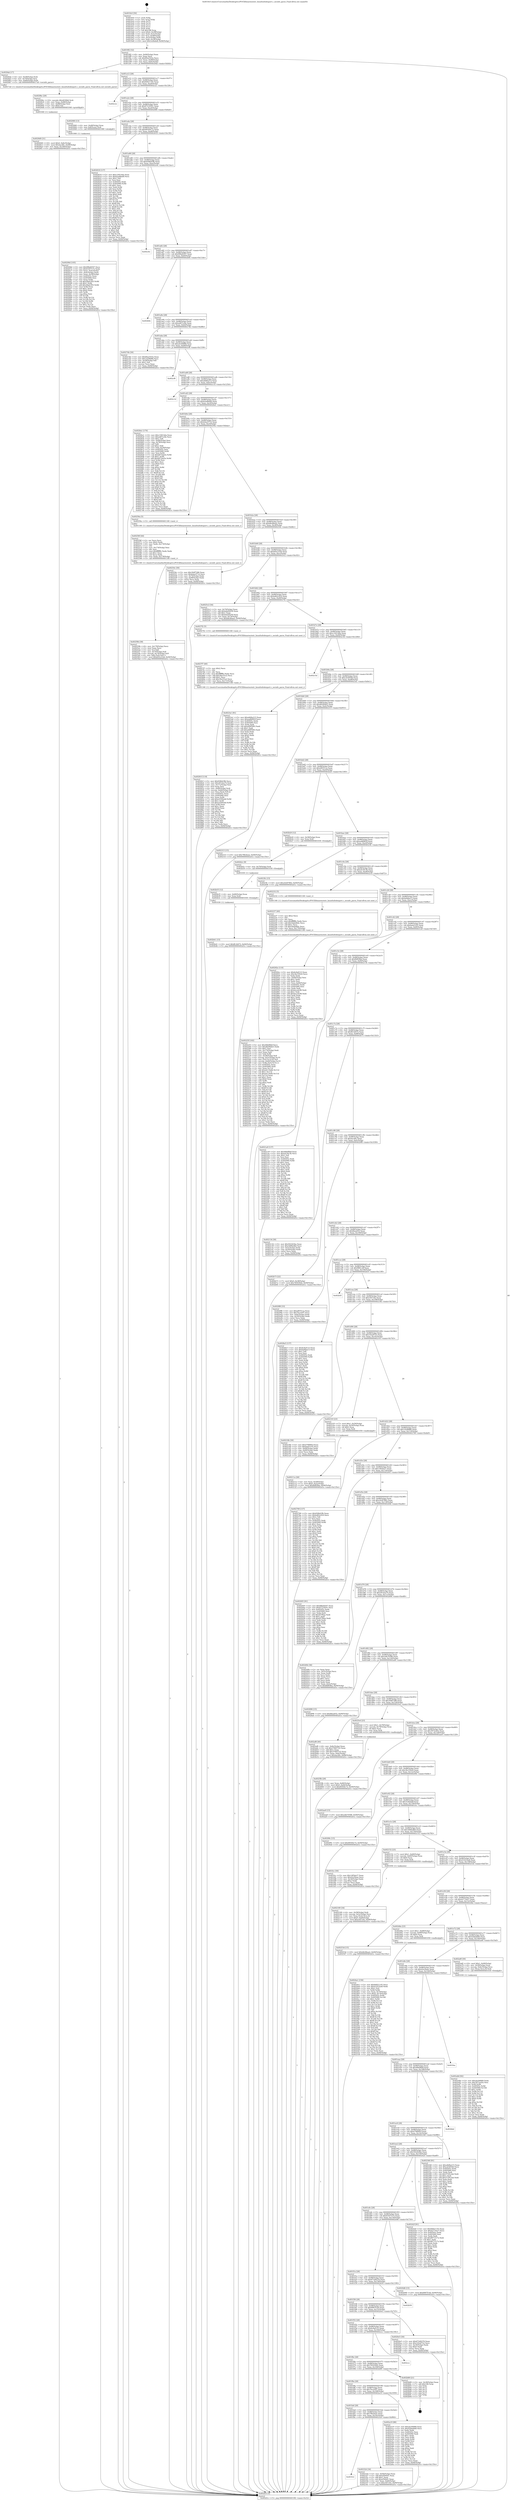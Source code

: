 digraph "0x4019c0" {
  label = "0x4019c0 (/mnt/c/Users/mathe/Desktop/tcc/POCII/binaries/extr_linuxfsnfsdexport.c_secinfo_parse_Final-ollvm.out::main(0))"
  labelloc = "t"
  node[shape=record]

  Entry [label="",width=0.3,height=0.3,shape=circle,fillcolor=black,style=filled]
  "0x4019f2" [label="{
     0x4019f2 [32]\l
     | [instrs]\l
     &nbsp;&nbsp;0x4019f2 \<+6\>: mov -0x94(%rbp),%eax\l
     &nbsp;&nbsp;0x4019f8 \<+2\>: mov %eax,%ecx\l
     &nbsp;&nbsp;0x4019fa \<+6\>: sub $0x80a2543e,%ecx\l
     &nbsp;&nbsp;0x401a00 \<+6\>: mov %eax,-0x98(%rbp)\l
     &nbsp;&nbsp;0x401a06 \<+6\>: mov %ecx,-0x9c(%rbp)\l
     &nbsp;&nbsp;0x401a0c \<+6\>: je 00000000004029ab \<main+0xfeb\>\l
  }"]
  "0x4029ab" [label="{
     0x4029ab [17]\l
     | [instrs]\l
     &nbsp;&nbsp;0x4029ab \<+4\>: mov -0x58(%rbp),%rdi\l
     &nbsp;&nbsp;0x4029af \<+4\>: mov -0x70(%rbp),%rsi\l
     &nbsp;&nbsp;0x4029b3 \<+4\>: mov -0x80(%rbp),%rdx\l
     &nbsp;&nbsp;0x4029b7 \<+5\>: call 00000000004017a0 \<secinfo_parse\>\l
     | [calls]\l
     &nbsp;&nbsp;0x4017a0 \{1\} (/mnt/c/Users/mathe/Desktop/tcc/POCII/binaries/extr_linuxfsnfsdexport.c_secinfo_parse_Final-ollvm.out::secinfo_parse)\l
  }"]
  "0x401a12" [label="{
     0x401a12 [28]\l
     | [instrs]\l
     &nbsp;&nbsp;0x401a12 \<+5\>: jmp 0000000000401a17 \<main+0x57\>\l
     &nbsp;&nbsp;0x401a17 \<+6\>: mov -0x98(%rbp),%eax\l
     &nbsp;&nbsp;0x401a1d \<+5\>: sub $0x84921145,%eax\l
     &nbsp;&nbsp;0x401a22 \<+6\>: mov %eax,-0xa0(%rbp)\l
     &nbsp;&nbsp;0x401a28 \<+6\>: je 0000000000402c2c \<main+0x126c\>\l
  }"]
  Exit [label="",width=0.3,height=0.3,shape=circle,fillcolor=black,style=filled,peripheries=2]
  "0x402c2c" [label="{
     0x402c2c\l
  }", style=dashed]
  "0x401a2e" [label="{
     0x401a2e [28]\l
     | [instrs]\l
     &nbsp;&nbsp;0x401a2e \<+5\>: jmp 0000000000401a33 \<main+0x73\>\l
     &nbsp;&nbsp;0x401a33 \<+6\>: mov -0x98(%rbp),%eax\l
     &nbsp;&nbsp;0x401a39 \<+5\>: sub $0x87218501,%eax\l
     &nbsp;&nbsp;0x401a3e \<+6\>: mov %eax,-0xa4(%rbp)\l
     &nbsp;&nbsp;0x401a44 \<+6\>: je 0000000000402060 \<main+0x6a0\>\l
  }"]
  "0x402b41" [label="{
     0x402b41 [15]\l
     | [instrs]\l
     &nbsp;&nbsp;0x402b41 \<+10\>: movl $0xffc3d472,-0x94(%rbp)\l
     &nbsp;&nbsp;0x402b4b \<+5\>: jmp 0000000000402d1e \<main+0x135e\>\l
  }"]
  "0x402060" [label="{
     0x402060 [13]\l
     | [instrs]\l
     &nbsp;&nbsp;0x402060 \<+4\>: mov -0x48(%rbp),%rax\l
     &nbsp;&nbsp;0x402064 \<+4\>: mov 0x8(%rax),%rdi\l
     &nbsp;&nbsp;0x402068 \<+5\>: call 0000000000401060 \<atoi@plt\>\l
     | [calls]\l
     &nbsp;&nbsp;0x401060 \{1\} (unknown)\l
  }"]
  "0x401a4a" [label="{
     0x401a4a [28]\l
     | [instrs]\l
     &nbsp;&nbsp;0x401a4a \<+5\>: jmp 0000000000401a4f \<main+0x8f\>\l
     &nbsp;&nbsp;0x401a4f \<+6\>: mov -0x98(%rbp),%eax\l
     &nbsp;&nbsp;0x401a55 \<+5\>: sub $0x90504c72,%eax\l
     &nbsp;&nbsp;0x401a5a \<+6\>: mov %eax,-0xa8(%rbp)\l
     &nbsp;&nbsp;0x401a60 \<+6\>: je 0000000000402618 \<main+0xc58\>\l
  }"]
  "0x402b35" [label="{
     0x402b35 [12]\l
     | [instrs]\l
     &nbsp;&nbsp;0x402b35 \<+4\>: mov -0x80(%rbp),%rax\l
     &nbsp;&nbsp;0x402b39 \<+3\>: mov %rax,%rdi\l
     &nbsp;&nbsp;0x402b3c \<+5\>: call 0000000000401030 \<free@plt\>\l
     | [calls]\l
     &nbsp;&nbsp;0x401030 \{1\} (unknown)\l
  }"]
  "0x402618" [label="{
     0x402618 [137]\l
     | [instrs]\l
     &nbsp;&nbsp;0x402618 \<+5\>: mov $0xc10014da,%eax\l
     &nbsp;&nbsp;0x40261d \<+5\>: mov $0xb2a98ab8,%ecx\l
     &nbsp;&nbsp;0x402622 \<+2\>: mov $0x1,%dl\l
     &nbsp;&nbsp;0x402624 \<+2\>: xor %esi,%esi\l
     &nbsp;&nbsp;0x402626 \<+7\>: mov 0x40505c,%edi\l
     &nbsp;&nbsp;0x40262d \<+8\>: mov 0x405060,%r8d\l
     &nbsp;&nbsp;0x402635 \<+3\>: sub $0x1,%esi\l
     &nbsp;&nbsp;0x402638 \<+3\>: mov %edi,%r9d\l
     &nbsp;&nbsp;0x40263b \<+3\>: add %esi,%r9d\l
     &nbsp;&nbsp;0x40263e \<+4\>: imul %r9d,%edi\l
     &nbsp;&nbsp;0x402642 \<+3\>: and $0x1,%edi\l
     &nbsp;&nbsp;0x402645 \<+3\>: cmp $0x0,%edi\l
     &nbsp;&nbsp;0x402648 \<+4\>: sete %r10b\l
     &nbsp;&nbsp;0x40264c \<+4\>: cmp $0xa,%r8d\l
     &nbsp;&nbsp;0x402650 \<+4\>: setl %r11b\l
     &nbsp;&nbsp;0x402654 \<+3\>: mov %r10b,%bl\l
     &nbsp;&nbsp;0x402657 \<+3\>: xor $0xff,%bl\l
     &nbsp;&nbsp;0x40265a \<+3\>: mov %r11b,%r14b\l
     &nbsp;&nbsp;0x40265d \<+4\>: xor $0xff,%r14b\l
     &nbsp;&nbsp;0x402661 \<+3\>: xor $0x1,%dl\l
     &nbsp;&nbsp;0x402664 \<+3\>: mov %bl,%r15b\l
     &nbsp;&nbsp;0x402667 \<+4\>: and $0xff,%r15b\l
     &nbsp;&nbsp;0x40266b \<+3\>: and %dl,%r10b\l
     &nbsp;&nbsp;0x40266e \<+3\>: mov %r14b,%r12b\l
     &nbsp;&nbsp;0x402671 \<+4\>: and $0xff,%r12b\l
     &nbsp;&nbsp;0x402675 \<+3\>: and %dl,%r11b\l
     &nbsp;&nbsp;0x402678 \<+3\>: or %r10b,%r15b\l
     &nbsp;&nbsp;0x40267b \<+3\>: or %r11b,%r12b\l
     &nbsp;&nbsp;0x40267e \<+3\>: xor %r12b,%r15b\l
     &nbsp;&nbsp;0x402681 \<+3\>: or %r14b,%bl\l
     &nbsp;&nbsp;0x402684 \<+3\>: xor $0xff,%bl\l
     &nbsp;&nbsp;0x402687 \<+3\>: or $0x1,%dl\l
     &nbsp;&nbsp;0x40268a \<+2\>: and %dl,%bl\l
     &nbsp;&nbsp;0x40268c \<+3\>: or %bl,%r15b\l
     &nbsp;&nbsp;0x40268f \<+4\>: test $0x1,%r15b\l
     &nbsp;&nbsp;0x402693 \<+3\>: cmovne %ecx,%eax\l
     &nbsp;&nbsp;0x402696 \<+6\>: mov %eax,-0x94(%rbp)\l
     &nbsp;&nbsp;0x40269c \<+5\>: jmp 0000000000402d1e \<main+0x135e\>\l
  }"]
  "0x401a66" [label="{
     0x401a66 [28]\l
     | [instrs]\l
     &nbsp;&nbsp;0x401a66 \<+5\>: jmp 0000000000401a6b \<main+0xab\>\l
     &nbsp;&nbsp;0x401a6b \<+6\>: mov -0x98(%rbp),%eax\l
     &nbsp;&nbsp;0x401a71 \<+5\>: sub $0x936b43fb,%eax\l
     &nbsp;&nbsp;0x401a76 \<+6\>: mov %eax,-0xac(%rbp)\l
     &nbsp;&nbsp;0x401a7c \<+6\>: je 0000000000402c6c \<main+0x12ac\>\l
  }"]
  "0x402b2c" [label="{
     0x402b2c [9]\l
     | [instrs]\l
     &nbsp;&nbsp;0x402b2c \<+4\>: mov -0x70(%rbp),%rdi\l
     &nbsp;&nbsp;0x402b30 \<+5\>: call 0000000000401030 \<free@plt\>\l
     | [calls]\l
     &nbsp;&nbsp;0x401030 \{1\} (unknown)\l
  }"]
  "0x402c6c" [label="{
     0x402c6c\l
  }", style=dashed]
  "0x401a82" [label="{
     0x401a82 [28]\l
     | [instrs]\l
     &nbsp;&nbsp;0x401a82 \<+5\>: jmp 0000000000401a87 \<main+0xc7\>\l
     &nbsp;&nbsp;0x401a87 \<+6\>: mov -0x98(%rbp),%eax\l
     &nbsp;&nbsp;0x401a8d \<+5\>: sub $0x99bd4507,%eax\l
     &nbsp;&nbsp;0x401a92 \<+6\>: mov %eax,-0xb0(%rbp)\l
     &nbsp;&nbsp;0x401a98 \<+6\>: je 0000000000402b9e \<main+0x11de\>\l
  }"]
  "0x402a8d" [label="{
     0x402a8d [92]\l
     | [instrs]\l
     &nbsp;&nbsp;0x402a8d \<+5\>: mov $0xa4c94868,%edx\l
     &nbsp;&nbsp;0x402a92 \<+5\>: mov $0x3972e45e,%esi\l
     &nbsp;&nbsp;0x402a97 \<+3\>: xor %r8d,%r8d\l
     &nbsp;&nbsp;0x402a9a \<+8\>: mov 0x40505c,%r9d\l
     &nbsp;&nbsp;0x402aa2 \<+8\>: mov 0x405060,%r10d\l
     &nbsp;&nbsp;0x402aaa \<+4\>: sub $0x1,%r8d\l
     &nbsp;&nbsp;0x402aae \<+3\>: mov %r9d,%r11d\l
     &nbsp;&nbsp;0x402ab1 \<+3\>: add %r8d,%r11d\l
     &nbsp;&nbsp;0x402ab4 \<+4\>: imul %r11d,%r9d\l
     &nbsp;&nbsp;0x402ab8 \<+4\>: and $0x1,%r9d\l
     &nbsp;&nbsp;0x402abc \<+4\>: cmp $0x0,%r9d\l
     &nbsp;&nbsp;0x402ac0 \<+3\>: sete %bl\l
     &nbsp;&nbsp;0x402ac3 \<+4\>: cmp $0xa,%r10d\l
     &nbsp;&nbsp;0x402ac7 \<+4\>: setl %r14b\l
     &nbsp;&nbsp;0x402acb \<+3\>: mov %bl,%r15b\l
     &nbsp;&nbsp;0x402ace \<+3\>: and %r14b,%r15b\l
     &nbsp;&nbsp;0x402ad1 \<+3\>: xor %r14b,%bl\l
     &nbsp;&nbsp;0x402ad4 \<+3\>: or %bl,%r15b\l
     &nbsp;&nbsp;0x402ad7 \<+4\>: test $0x1,%r15b\l
     &nbsp;&nbsp;0x402adb \<+3\>: cmovne %esi,%edx\l
     &nbsp;&nbsp;0x402ade \<+6\>: mov %edx,-0x94(%rbp)\l
     &nbsp;&nbsp;0x402ae4 \<+5\>: jmp 0000000000402d1e \<main+0x135e\>\l
  }"]
  "0x402b9e" [label="{
     0x402b9e\l
  }", style=dashed]
  "0x401a9e" [label="{
     0x401a9e [28]\l
     | [instrs]\l
     &nbsp;&nbsp;0x401a9e \<+5\>: jmp 0000000000401aa3 \<main+0xe3\>\l
     &nbsp;&nbsp;0x401aa3 \<+6\>: mov -0x98(%rbp),%eax\l
     &nbsp;&nbsp;0x401aa9 \<+5\>: sub $0xa487cc8e,%eax\l
     &nbsp;&nbsp;0x401aae \<+6\>: mov %eax,-0xb4(%rbp)\l
     &nbsp;&nbsp;0x401ab4 \<+6\>: je 000000000040274b \<main+0xd8b\>\l
  }"]
  "0x4029d9" [label="{
     0x4029d9 [31]\l
     | [instrs]\l
     &nbsp;&nbsp;0x4029d9 \<+10\>: movl $0x0,-0x8c(%rbp)\l
     &nbsp;&nbsp;0x4029e3 \<+10\>: movl $0x4ac49c,-0x94(%rbp)\l
     &nbsp;&nbsp;0x4029ed \<+6\>: mov %eax,-0x180(%rbp)\l
     &nbsp;&nbsp;0x4029f3 \<+5\>: jmp 0000000000402d1e \<main+0x135e\>\l
  }"]
  "0x40274b" [label="{
     0x40274b [30]\l
     | [instrs]\l
     &nbsp;&nbsp;0x40274b \<+5\>: mov $0x80a2543e,%eax\l
     &nbsp;&nbsp;0x402750 \<+5\>: mov $0x1429fd66,%ecx\l
     &nbsp;&nbsp;0x402755 \<+3\>: mov -0x29(%rbp),%dl\l
     &nbsp;&nbsp;0x402758 \<+3\>: test $0x1,%dl\l
     &nbsp;&nbsp;0x40275b \<+3\>: cmovne %ecx,%eax\l
     &nbsp;&nbsp;0x40275e \<+6\>: mov %eax,-0x94(%rbp)\l
     &nbsp;&nbsp;0x402764 \<+5\>: jmp 0000000000402d1e \<main+0x135e\>\l
  }"]
  "0x401aba" [label="{
     0x401aba [28]\l
     | [instrs]\l
     &nbsp;&nbsp;0x401aba \<+5\>: jmp 0000000000401abf \<main+0xff\>\l
     &nbsp;&nbsp;0x401abf \<+6\>: mov -0x98(%rbp),%eax\l
     &nbsp;&nbsp;0x401ac5 \<+5\>: sub $0xa4c94868,%eax\l
     &nbsp;&nbsp;0x401aca \<+6\>: mov %eax,-0xb8(%rbp)\l
     &nbsp;&nbsp;0x401ad0 \<+6\>: je 0000000000402cf6 \<main+0x1336\>\l
  }"]
  "0x4029bc" [label="{
     0x4029bc [29]\l
     | [instrs]\l
     &nbsp;&nbsp;0x4029bc \<+10\>: movabs $0x4030b6,%rdi\l
     &nbsp;&nbsp;0x4029c6 \<+6\>: mov %eax,-0x88(%rbp)\l
     &nbsp;&nbsp;0x4029cc \<+6\>: mov -0x88(%rbp),%esi\l
     &nbsp;&nbsp;0x4029d2 \<+2\>: mov $0x0,%al\l
     &nbsp;&nbsp;0x4029d4 \<+5\>: call 0000000000401040 \<printf@plt\>\l
     | [calls]\l
     &nbsp;&nbsp;0x401040 \{1\} (unknown)\l
  }"]
  "0x402cf6" [label="{
     0x402cf6\l
  }", style=dashed]
  "0x401ad6" [label="{
     0x401ad6 [28]\l
     | [instrs]\l
     &nbsp;&nbsp;0x401ad6 \<+5\>: jmp 0000000000401adb \<main+0x11b\>\l
     &nbsp;&nbsp;0x401adb \<+6\>: mov -0x98(%rbp),%eax\l
     &nbsp;&nbsp;0x401ae1 \<+5\>: sub $0xa8d9a215,%eax\l
     &nbsp;&nbsp;0x401ae6 \<+6\>: mov %eax,-0xbc(%rbp)\l
     &nbsp;&nbsp;0x401aec \<+6\>: je 0000000000402c1d \<main+0x125d\>\l
  }"]
  "0x40281f" [label="{
     0x40281f [119]\l
     | [instrs]\l
     &nbsp;&nbsp;0x40281f \<+5\>: mov $0x936b43fb,%ecx\l
     &nbsp;&nbsp;0x402824 \<+5\>: mov $0x2914ea74,%edx\l
     &nbsp;&nbsp;0x402829 \<+6\>: mov -0x17c(%rbp),%esi\l
     &nbsp;&nbsp;0x40282f \<+3\>: imul %eax,%esi\l
     &nbsp;&nbsp;0x402832 \<+4\>: mov -0x80(%rbp),%rdi\l
     &nbsp;&nbsp;0x402836 \<+7\>: movslq -0x84(%rbp),%r8\l
     &nbsp;&nbsp;0x40283d \<+4\>: mov %esi,(%rdi,%r8,4)\l
     &nbsp;&nbsp;0x402841 \<+7\>: mov 0x40505c,%eax\l
     &nbsp;&nbsp;0x402848 \<+7\>: mov 0x405060,%esi\l
     &nbsp;&nbsp;0x40284f \<+3\>: mov %eax,%r9d\l
     &nbsp;&nbsp;0x402852 \<+7\>: add $0xe2500edd,%r9d\l
     &nbsp;&nbsp;0x402859 \<+4\>: sub $0x1,%r9d\l
     &nbsp;&nbsp;0x40285d \<+7\>: sub $0xe2500edd,%r9d\l
     &nbsp;&nbsp;0x402864 \<+4\>: imul %r9d,%eax\l
     &nbsp;&nbsp;0x402868 \<+3\>: and $0x1,%eax\l
     &nbsp;&nbsp;0x40286b \<+3\>: cmp $0x0,%eax\l
     &nbsp;&nbsp;0x40286e \<+4\>: sete %r10b\l
     &nbsp;&nbsp;0x402872 \<+3\>: cmp $0xa,%esi\l
     &nbsp;&nbsp;0x402875 \<+4\>: setl %r11b\l
     &nbsp;&nbsp;0x402879 \<+3\>: mov %r10b,%bl\l
     &nbsp;&nbsp;0x40287c \<+3\>: and %r11b,%bl\l
     &nbsp;&nbsp;0x40287f \<+3\>: xor %r11b,%r10b\l
     &nbsp;&nbsp;0x402882 \<+3\>: or %r10b,%bl\l
     &nbsp;&nbsp;0x402885 \<+3\>: test $0x1,%bl\l
     &nbsp;&nbsp;0x402888 \<+3\>: cmovne %edx,%ecx\l
     &nbsp;&nbsp;0x40288b \<+6\>: mov %ecx,-0x94(%rbp)\l
     &nbsp;&nbsp;0x402891 \<+5\>: jmp 0000000000402d1e \<main+0x135e\>\l
  }"]
  "0x402c1d" [label="{
     0x402c1d\l
  }", style=dashed]
  "0x401af2" [label="{
     0x401af2 [28]\l
     | [instrs]\l
     &nbsp;&nbsp;0x401af2 \<+5\>: jmp 0000000000401af7 \<main+0x137\>\l
     &nbsp;&nbsp;0x401af7 \<+6\>: mov -0x98(%rbp),%eax\l
     &nbsp;&nbsp;0x401afd \<+5\>: sub $0xb2a98ab8,%eax\l
     &nbsp;&nbsp;0x401b02 \<+6\>: mov %eax,-0xc0(%rbp)\l
     &nbsp;&nbsp;0x401b08 \<+6\>: je 00000000004026a1 \<main+0xce1\>\l
  }"]
  "0x4027f7" [label="{
     0x4027f7 [40]\l
     | [instrs]\l
     &nbsp;&nbsp;0x4027f7 \<+5\>: mov $0x2,%ecx\l
     &nbsp;&nbsp;0x4027fc \<+1\>: cltd\l
     &nbsp;&nbsp;0x4027fd \<+2\>: idiv %ecx\l
     &nbsp;&nbsp;0x4027ff \<+6\>: imul $0xfffffffe,%edx,%ecx\l
     &nbsp;&nbsp;0x402805 \<+6\>: add $0x39a1f1e2,%ecx\l
     &nbsp;&nbsp;0x40280b \<+3\>: add $0x1,%ecx\l
     &nbsp;&nbsp;0x40280e \<+6\>: sub $0x39a1f1e2,%ecx\l
     &nbsp;&nbsp;0x402814 \<+6\>: mov %ecx,-0x17c(%rbp)\l
     &nbsp;&nbsp;0x40281a \<+5\>: call 0000000000401160 \<next_i\>\l
     | [calls]\l
     &nbsp;&nbsp;0x401160 \{1\} (/mnt/c/Users/mathe/Desktop/tcc/POCII/binaries/extr_linuxfsnfsdexport.c_secinfo_parse_Final-ollvm.out::next_i)\l
  }"]
  "0x4026a1" [label="{
     0x4026a1 [170]\l
     | [instrs]\l
     &nbsp;&nbsp;0x4026a1 \<+5\>: mov $0xc10014da,%eax\l
     &nbsp;&nbsp;0x4026a6 \<+5\>: mov $0xa487cc8e,%ecx\l
     &nbsp;&nbsp;0x4026ab \<+2\>: mov $0x1,%dl\l
     &nbsp;&nbsp;0x4026ad \<+6\>: mov -0x84(%rbp),%esi\l
     &nbsp;&nbsp;0x4026b3 \<+3\>: cmp -0x78(%rbp),%esi\l
     &nbsp;&nbsp;0x4026b6 \<+4\>: setl %dil\l
     &nbsp;&nbsp;0x4026ba \<+4\>: and $0x1,%dil\l
     &nbsp;&nbsp;0x4026be \<+4\>: mov %dil,-0x29(%rbp)\l
     &nbsp;&nbsp;0x4026c2 \<+7\>: mov 0x40505c,%esi\l
     &nbsp;&nbsp;0x4026c9 \<+8\>: mov 0x405060,%r8d\l
     &nbsp;&nbsp;0x4026d1 \<+3\>: mov %esi,%r9d\l
     &nbsp;&nbsp;0x4026d4 \<+7\>: sub $0xb872da5e,%r9d\l
     &nbsp;&nbsp;0x4026db \<+4\>: sub $0x1,%r9d\l
     &nbsp;&nbsp;0x4026df \<+7\>: add $0xb872da5e,%r9d\l
     &nbsp;&nbsp;0x4026e6 \<+4\>: imul %r9d,%esi\l
     &nbsp;&nbsp;0x4026ea \<+3\>: and $0x1,%esi\l
     &nbsp;&nbsp;0x4026ed \<+3\>: cmp $0x0,%esi\l
     &nbsp;&nbsp;0x4026f0 \<+4\>: sete %dil\l
     &nbsp;&nbsp;0x4026f4 \<+4\>: cmp $0xa,%r8d\l
     &nbsp;&nbsp;0x4026f8 \<+4\>: setl %r10b\l
     &nbsp;&nbsp;0x4026fc \<+3\>: mov %dil,%r11b\l
     &nbsp;&nbsp;0x4026ff \<+4\>: xor $0xff,%r11b\l
     &nbsp;&nbsp;0x402703 \<+3\>: mov %r10b,%bl\l
     &nbsp;&nbsp;0x402706 \<+3\>: xor $0xff,%bl\l
     &nbsp;&nbsp;0x402709 \<+3\>: xor $0x0,%dl\l
     &nbsp;&nbsp;0x40270c \<+3\>: mov %r11b,%r14b\l
     &nbsp;&nbsp;0x40270f \<+4\>: and $0x0,%r14b\l
     &nbsp;&nbsp;0x402713 \<+3\>: and %dl,%dil\l
     &nbsp;&nbsp;0x402716 \<+3\>: mov %bl,%r15b\l
     &nbsp;&nbsp;0x402719 \<+4\>: and $0x0,%r15b\l
     &nbsp;&nbsp;0x40271d \<+3\>: and %dl,%r10b\l
     &nbsp;&nbsp;0x402720 \<+3\>: or %dil,%r14b\l
     &nbsp;&nbsp;0x402723 \<+3\>: or %r10b,%r15b\l
     &nbsp;&nbsp;0x402726 \<+3\>: xor %r15b,%r14b\l
     &nbsp;&nbsp;0x402729 \<+3\>: or %bl,%r11b\l
     &nbsp;&nbsp;0x40272c \<+4\>: xor $0xff,%r11b\l
     &nbsp;&nbsp;0x402730 \<+3\>: or $0x0,%dl\l
     &nbsp;&nbsp;0x402733 \<+3\>: and %dl,%r11b\l
     &nbsp;&nbsp;0x402736 \<+3\>: or %r11b,%r14b\l
     &nbsp;&nbsp;0x402739 \<+4\>: test $0x1,%r14b\l
     &nbsp;&nbsp;0x40273d \<+3\>: cmovne %ecx,%eax\l
     &nbsp;&nbsp;0x402740 \<+6\>: mov %eax,-0x94(%rbp)\l
     &nbsp;&nbsp;0x402746 \<+5\>: jmp 0000000000402d1e \<main+0x135e\>\l
  }"]
  "0x401b0e" [label="{
     0x401b0e [28]\l
     | [instrs]\l
     &nbsp;&nbsp;0x401b0e \<+5\>: jmp 0000000000401b13 \<main+0x153\>\l
     &nbsp;&nbsp;0x401b13 \<+6\>: mov -0x98(%rbp),%eax\l
     &nbsp;&nbsp;0x401b19 \<+5\>: sub $0xb4ac0714,%eax\l
     &nbsp;&nbsp;0x401b1e \<+6\>: mov %eax,-0xc4(%rbp)\l
     &nbsp;&nbsp;0x401b24 \<+6\>: je 000000000040256a \<main+0xbaa\>\l
  }"]
  "0x4025fb" [label="{
     0x4025fb [29]\l
     | [instrs]\l
     &nbsp;&nbsp;0x4025fb \<+4\>: mov %rax,-0x80(%rbp)\l
     &nbsp;&nbsp;0x4025ff \<+10\>: movl $0x0,-0x84(%rbp)\l
     &nbsp;&nbsp;0x402609 \<+10\>: movl $0x90504c72,-0x94(%rbp)\l
     &nbsp;&nbsp;0x402613 \<+5\>: jmp 0000000000402d1e \<main+0x135e\>\l
  }"]
  "0x40256a" [label="{
     0x40256a [5]\l
     | [instrs]\l
     &nbsp;&nbsp;0x40256a \<+5\>: call 0000000000401160 \<next_i\>\l
     | [calls]\l
     &nbsp;&nbsp;0x401160 \{1\} (/mnt/c/Users/mathe/Desktop/tcc/POCII/binaries/extr_linuxfsnfsdexport.c_secinfo_parse_Final-ollvm.out::next_i)\l
  }"]
  "0x401b2a" [label="{
     0x401b2a [28]\l
     | [instrs]\l
     &nbsp;&nbsp;0x401b2a \<+5\>: jmp 0000000000401b2f \<main+0x16f\>\l
     &nbsp;&nbsp;0x401b2f \<+6\>: mov -0x98(%rbp),%eax\l
     &nbsp;&nbsp;0x401b35 \<+5\>: sub $0xb8c8baa2,%eax\l
     &nbsp;&nbsp;0x401b3a \<+6\>: mov %eax,-0xc8(%rbp)\l
     &nbsp;&nbsp;0x401b40 \<+6\>: je 000000000040254c \<main+0xb8c\>\l
  }"]
  "0x40259b" [label="{
     0x40259b [39]\l
     | [instrs]\l
     &nbsp;&nbsp;0x40259b \<+6\>: mov -0x178(%rbp),%ecx\l
     &nbsp;&nbsp;0x4025a1 \<+3\>: imul %eax,%ecx\l
     &nbsp;&nbsp;0x4025a4 \<+3\>: mov %cl,%dil\l
     &nbsp;&nbsp;0x4025a7 \<+4\>: mov -0x70(%rbp),%r8\l
     &nbsp;&nbsp;0x4025ab \<+4\>: movslq -0x74(%rbp),%r9\l
     &nbsp;&nbsp;0x4025af \<+4\>: mov %dil,(%r8,%r9,1)\l
     &nbsp;&nbsp;0x4025b3 \<+10\>: movl $0xb93c21b4,-0x94(%rbp)\l
     &nbsp;&nbsp;0x4025bd \<+5\>: jmp 0000000000402d1e \<main+0x135e\>\l
  }"]
  "0x40254c" [label="{
     0x40254c [30]\l
     | [instrs]\l
     &nbsp;&nbsp;0x40254c \<+5\>: mov $0x30df7286,%eax\l
     &nbsp;&nbsp;0x402551 \<+5\>: mov $0xb4ac0714,%ecx\l
     &nbsp;&nbsp;0x402556 \<+3\>: mov -0x74(%rbp),%edx\l
     &nbsp;&nbsp;0x402559 \<+3\>: cmp -0x68(%rbp),%edx\l
     &nbsp;&nbsp;0x40255c \<+3\>: cmovl %ecx,%eax\l
     &nbsp;&nbsp;0x40255f \<+6\>: mov %eax,-0x94(%rbp)\l
     &nbsp;&nbsp;0x402565 \<+5\>: jmp 0000000000402d1e \<main+0x135e\>\l
  }"]
  "0x401b46" [label="{
     0x401b46 [28]\l
     | [instrs]\l
     &nbsp;&nbsp;0x401b46 \<+5\>: jmp 0000000000401b4b \<main+0x18b\>\l
     &nbsp;&nbsp;0x401b4b \<+6\>: mov -0x98(%rbp),%eax\l
     &nbsp;&nbsp;0x401b51 \<+5\>: sub $0xb93c21b4,%eax\l
     &nbsp;&nbsp;0x401b56 \<+6\>: mov %eax,-0xcc(%rbp)\l
     &nbsp;&nbsp;0x401b5c \<+6\>: je 00000000004025c2 \<main+0xc02\>\l
  }"]
  "0x40256f" [label="{
     0x40256f [44]\l
     | [instrs]\l
     &nbsp;&nbsp;0x40256f \<+2\>: xor %ecx,%ecx\l
     &nbsp;&nbsp;0x402571 \<+5\>: mov $0x2,%edx\l
     &nbsp;&nbsp;0x402576 \<+6\>: mov %edx,-0x174(%rbp)\l
     &nbsp;&nbsp;0x40257c \<+1\>: cltd\l
     &nbsp;&nbsp;0x40257d \<+6\>: mov -0x174(%rbp),%esi\l
     &nbsp;&nbsp;0x402583 \<+2\>: idiv %esi\l
     &nbsp;&nbsp;0x402585 \<+6\>: imul $0xfffffffe,%edx,%edx\l
     &nbsp;&nbsp;0x40258b \<+3\>: sub $0x1,%ecx\l
     &nbsp;&nbsp;0x40258e \<+2\>: sub %ecx,%edx\l
     &nbsp;&nbsp;0x402590 \<+6\>: mov %edx,-0x178(%rbp)\l
     &nbsp;&nbsp;0x402596 \<+5\>: call 0000000000401160 \<next_i\>\l
     | [calls]\l
     &nbsp;&nbsp;0x401160 \{1\} (/mnt/c/Users/mathe/Desktop/tcc/POCII/binaries/extr_linuxfsnfsdexport.c_secinfo_parse_Final-ollvm.out::next_i)\l
  }"]
  "0x4025c2" [label="{
     0x4025c2 [34]\l
     | [instrs]\l
     &nbsp;&nbsp;0x4025c2 \<+3\>: mov -0x74(%rbp),%eax\l
     &nbsp;&nbsp;0x4025c5 \<+5\>: add $0xbda92b39,%eax\l
     &nbsp;&nbsp;0x4025ca \<+3\>: add $0x1,%eax\l
     &nbsp;&nbsp;0x4025cd \<+5\>: sub $0xbda92b39,%eax\l
     &nbsp;&nbsp;0x4025d2 \<+3\>: mov %eax,-0x74(%rbp)\l
     &nbsp;&nbsp;0x4025d5 \<+10\>: movl $0xb8c8baa2,-0x94(%rbp)\l
     &nbsp;&nbsp;0x4025df \<+5\>: jmp 0000000000402d1e \<main+0x135e\>\l
  }"]
  "0x401b62" [label="{
     0x401b62 [28]\l
     | [instrs]\l
     &nbsp;&nbsp;0x401b62 \<+5\>: jmp 0000000000401b67 \<main+0x1a7\>\l
     &nbsp;&nbsp;0x401b67 \<+6\>: mov -0x98(%rbp),%eax\l
     &nbsp;&nbsp;0x401b6d \<+5\>: sub $0xbd62c916,%eax\l
     &nbsp;&nbsp;0x401b72 \<+6\>: mov %eax,-0xd0(%rbp)\l
     &nbsp;&nbsp;0x401b78 \<+6\>: je 00000000004027f2 \<main+0xe32\>\l
  }"]
  "0x4024a1" [label="{
     0x4024a1 [156]\l
     | [instrs]\l
     &nbsp;&nbsp;0x4024a1 \<+5\>: mov $0x84921145,%ecx\l
     &nbsp;&nbsp;0x4024a6 \<+5\>: mov $0x410232a8,%edx\l
     &nbsp;&nbsp;0x4024ab \<+3\>: mov $0x1,%sil\l
     &nbsp;&nbsp;0x4024ae \<+3\>: xor %r8d,%r8d\l
     &nbsp;&nbsp;0x4024b1 \<+4\>: mov %rax,-0x70(%rbp)\l
     &nbsp;&nbsp;0x4024b5 \<+7\>: movl $0x0,-0x74(%rbp)\l
     &nbsp;&nbsp;0x4024bc \<+8\>: mov 0x40505c,%r9d\l
     &nbsp;&nbsp;0x4024c4 \<+8\>: mov 0x405060,%r10d\l
     &nbsp;&nbsp;0x4024cc \<+4\>: sub $0x1,%r8d\l
     &nbsp;&nbsp;0x4024d0 \<+3\>: mov %r9d,%r11d\l
     &nbsp;&nbsp;0x4024d3 \<+3\>: add %r8d,%r11d\l
     &nbsp;&nbsp;0x4024d6 \<+4\>: imul %r11d,%r9d\l
     &nbsp;&nbsp;0x4024da \<+4\>: and $0x1,%r9d\l
     &nbsp;&nbsp;0x4024de \<+4\>: cmp $0x0,%r9d\l
     &nbsp;&nbsp;0x4024e2 \<+3\>: sete %bl\l
     &nbsp;&nbsp;0x4024e5 \<+4\>: cmp $0xa,%r10d\l
     &nbsp;&nbsp;0x4024e9 \<+4\>: setl %r14b\l
     &nbsp;&nbsp;0x4024ed \<+3\>: mov %bl,%r15b\l
     &nbsp;&nbsp;0x4024f0 \<+4\>: xor $0xff,%r15b\l
     &nbsp;&nbsp;0x4024f4 \<+3\>: mov %r14b,%r12b\l
     &nbsp;&nbsp;0x4024f7 \<+4\>: xor $0xff,%r12b\l
     &nbsp;&nbsp;0x4024fb \<+4\>: xor $0x1,%sil\l
     &nbsp;&nbsp;0x4024ff \<+3\>: mov %r15b,%r13b\l
     &nbsp;&nbsp;0x402502 \<+4\>: and $0xff,%r13b\l
     &nbsp;&nbsp;0x402506 \<+3\>: and %sil,%bl\l
     &nbsp;&nbsp;0x402509 \<+3\>: mov %r12b,%al\l
     &nbsp;&nbsp;0x40250c \<+2\>: and $0xff,%al\l
     &nbsp;&nbsp;0x40250e \<+3\>: and %sil,%r14b\l
     &nbsp;&nbsp;0x402511 \<+3\>: or %bl,%r13b\l
     &nbsp;&nbsp;0x402514 \<+3\>: or %r14b,%al\l
     &nbsp;&nbsp;0x402517 \<+3\>: xor %al,%r13b\l
     &nbsp;&nbsp;0x40251a \<+3\>: or %r12b,%r15b\l
     &nbsp;&nbsp;0x40251d \<+4\>: xor $0xff,%r15b\l
     &nbsp;&nbsp;0x402521 \<+4\>: or $0x1,%sil\l
     &nbsp;&nbsp;0x402525 \<+3\>: and %sil,%r15b\l
     &nbsp;&nbsp;0x402528 \<+3\>: or %r15b,%r13b\l
     &nbsp;&nbsp;0x40252b \<+4\>: test $0x1,%r13b\l
     &nbsp;&nbsp;0x40252f \<+3\>: cmovne %edx,%ecx\l
     &nbsp;&nbsp;0x402532 \<+6\>: mov %ecx,-0x94(%rbp)\l
     &nbsp;&nbsp;0x402538 \<+5\>: jmp 0000000000402d1e \<main+0x135e\>\l
  }"]
  "0x4027f2" [label="{
     0x4027f2 [5]\l
     | [instrs]\l
     &nbsp;&nbsp;0x4027f2 \<+5\>: call 0000000000401160 \<next_i\>\l
     | [calls]\l
     &nbsp;&nbsp;0x401160 \{1\} (/mnt/c/Users/mathe/Desktop/tcc/POCII/binaries/extr_linuxfsnfsdexport.c_secinfo_parse_Final-ollvm.out::next_i)\l
  }"]
  "0x401b7e" [label="{
     0x401b7e [28]\l
     | [instrs]\l
     &nbsp;&nbsp;0x401b7e \<+5\>: jmp 0000000000401b83 \<main+0x1c3\>\l
     &nbsp;&nbsp;0x401b83 \<+6\>: mov -0x98(%rbp),%eax\l
     &nbsp;&nbsp;0x401b89 \<+5\>: sub $0xc10014da,%eax\l
     &nbsp;&nbsp;0x401b8e \<+6\>: mov %eax,-0xd4(%rbp)\l
     &nbsp;&nbsp;0x401b94 \<+6\>: je 0000000000402c5d \<main+0x129d\>\l
  }"]
  "0x401fc2" [label="{
     0x401fc2\l
  }", style=dashed]
  "0x402c5d" [label="{
     0x402c5d\l
  }", style=dashed]
  "0x401b9a" [label="{
     0x401b9a [28]\l
     | [instrs]\l
     &nbsp;&nbsp;0x401b9a \<+5\>: jmp 0000000000401b9f \<main+0x1df\>\l
     &nbsp;&nbsp;0x401b9f \<+6\>: mov -0x98(%rbp),%eax\l
     &nbsp;&nbsp;0x401ba5 \<+5\>: sub $0xcd16f34d,%eax\l
     &nbsp;&nbsp;0x401baa \<+6\>: mov %eax,-0xd8(%rbp)\l
     &nbsp;&nbsp;0x401bb0 \<+6\>: je 00000000004023a1 \<main+0x9e1\>\l
  }"]
  "0x402324" [label="{
     0x402324 [34]\l
     | [instrs]\l
     &nbsp;&nbsp;0x402324 \<+3\>: mov -0x64(%rbp),%eax\l
     &nbsp;&nbsp;0x402327 \<+5\>: add $0xef564d1,%eax\l
     &nbsp;&nbsp;0x40232c \<+3\>: add $0x1,%eax\l
     &nbsp;&nbsp;0x40232f \<+5\>: sub $0xef564d1,%eax\l
     &nbsp;&nbsp;0x402334 \<+3\>: mov %eax,-0x64(%rbp)\l
     &nbsp;&nbsp;0x402337 \<+10\>: movl $0xc047c62,-0x94(%rbp)\l
     &nbsp;&nbsp;0x402341 \<+5\>: jmp 0000000000402d1e \<main+0x135e\>\l
  }"]
  "0x4023a1" [label="{
     0x4023a1 [91]\l
     | [instrs]\l
     &nbsp;&nbsp;0x4023a1 \<+5\>: mov $0xa8d9a215,%eax\l
     &nbsp;&nbsp;0x4023a6 \<+5\>: mov $0xea86963f,%ecx\l
     &nbsp;&nbsp;0x4023ab \<+7\>: mov 0x40505c,%edx\l
     &nbsp;&nbsp;0x4023b2 \<+7\>: mov 0x405060,%esi\l
     &nbsp;&nbsp;0x4023b9 \<+2\>: mov %edx,%edi\l
     &nbsp;&nbsp;0x4023bb \<+6\>: sub $0xa09f5083,%edi\l
     &nbsp;&nbsp;0x4023c1 \<+3\>: sub $0x1,%edi\l
     &nbsp;&nbsp;0x4023c4 \<+6\>: add $0xa09f5083,%edi\l
     &nbsp;&nbsp;0x4023ca \<+3\>: imul %edi,%edx\l
     &nbsp;&nbsp;0x4023cd \<+3\>: and $0x1,%edx\l
     &nbsp;&nbsp;0x4023d0 \<+3\>: cmp $0x0,%edx\l
     &nbsp;&nbsp;0x4023d3 \<+4\>: sete %r8b\l
     &nbsp;&nbsp;0x4023d7 \<+3\>: cmp $0xa,%esi\l
     &nbsp;&nbsp;0x4023da \<+4\>: setl %r9b\l
     &nbsp;&nbsp;0x4023de \<+3\>: mov %r8b,%r10b\l
     &nbsp;&nbsp;0x4023e1 \<+3\>: and %r9b,%r10b\l
     &nbsp;&nbsp;0x4023e4 \<+3\>: xor %r9b,%r8b\l
     &nbsp;&nbsp;0x4023e7 \<+3\>: or %r8b,%r10b\l
     &nbsp;&nbsp;0x4023ea \<+4\>: test $0x1,%r10b\l
     &nbsp;&nbsp;0x4023ee \<+3\>: cmovne %ecx,%eax\l
     &nbsp;&nbsp;0x4023f1 \<+6\>: mov %eax,-0x94(%rbp)\l
     &nbsp;&nbsp;0x4023f7 \<+5\>: jmp 0000000000402d1e \<main+0x135e\>\l
  }"]
  "0x401bb6" [label="{
     0x401bb6 [28]\l
     | [instrs]\l
     &nbsp;&nbsp;0x401bb6 \<+5\>: jmp 0000000000401bbb \<main+0x1fb\>\l
     &nbsp;&nbsp;0x401bbb \<+6\>: mov -0x98(%rbp),%eax\l
     &nbsp;&nbsp;0x401bc1 \<+5\>: sub $0xd6290de5,%eax\l
     &nbsp;&nbsp;0x401bc6 \<+6\>: mov %eax,-0xdc(%rbp)\l
     &nbsp;&nbsp;0x401bcc \<+6\>: je 0000000000402315 \<main+0x955\>\l
  }"]
  "0x401fa6" [label="{
     0x401fa6 [28]\l
     | [instrs]\l
     &nbsp;&nbsp;0x401fa6 \<+5\>: jmp 0000000000401fab \<main+0x5eb\>\l
     &nbsp;&nbsp;0x401fab \<+6\>: mov -0x98(%rbp),%eax\l
     &nbsp;&nbsp;0x401fb1 \<+5\>: sub $0x7f824eee,%eax\l
     &nbsp;&nbsp;0x401fb6 \<+6\>: mov %eax,-0x16c(%rbp)\l
     &nbsp;&nbsp;0x401fbc \<+6\>: je 0000000000402324 \<main+0x964\>\l
  }"]
  "0x402315" [label="{
     0x402315 [15]\l
     | [instrs]\l
     &nbsp;&nbsp;0x402315 \<+10\>: movl $0x7f824eee,-0x94(%rbp)\l
     &nbsp;&nbsp;0x40231f \<+5\>: jmp 0000000000402d1e \<main+0x135e\>\l
  }"]
  "0x401bd2" [label="{
     0x401bd2 [28]\l
     | [instrs]\l
     &nbsp;&nbsp;0x401bd2 \<+5\>: jmp 0000000000401bd7 \<main+0x217\>\l
     &nbsp;&nbsp;0x401bd7 \<+6\>: mov -0x98(%rbp),%eax\l
     &nbsp;&nbsp;0x401bdd \<+5\>: sub $0xe8f351ca,%eax\l
     &nbsp;&nbsp;0x401be2 \<+6\>: mov %eax,-0xe0(%rbp)\l
     &nbsp;&nbsp;0x401be8 \<+6\>: je 0000000000402b20 \<main+0x1160\>\l
  }"]
  "0x402a19" [label="{
     0x402a19 [86]\l
     | [instrs]\l
     &nbsp;&nbsp;0x402a19 \<+5\>: mov $0xa4c94868,%eax\l
     &nbsp;&nbsp;0x402a1e \<+5\>: mov $0x42bbdd40,%ecx\l
     &nbsp;&nbsp;0x402a23 \<+2\>: xor %edx,%edx\l
     &nbsp;&nbsp;0x402a25 \<+7\>: mov 0x40505c,%esi\l
     &nbsp;&nbsp;0x402a2c \<+7\>: mov 0x405060,%edi\l
     &nbsp;&nbsp;0x402a33 \<+3\>: sub $0x1,%edx\l
     &nbsp;&nbsp;0x402a36 \<+3\>: mov %esi,%r8d\l
     &nbsp;&nbsp;0x402a39 \<+3\>: add %edx,%r8d\l
     &nbsp;&nbsp;0x402a3c \<+4\>: imul %r8d,%esi\l
     &nbsp;&nbsp;0x402a40 \<+3\>: and $0x1,%esi\l
     &nbsp;&nbsp;0x402a43 \<+3\>: cmp $0x0,%esi\l
     &nbsp;&nbsp;0x402a46 \<+4\>: sete %r9b\l
     &nbsp;&nbsp;0x402a4a \<+3\>: cmp $0xa,%edi\l
     &nbsp;&nbsp;0x402a4d \<+4\>: setl %r10b\l
     &nbsp;&nbsp;0x402a51 \<+3\>: mov %r9b,%r11b\l
     &nbsp;&nbsp;0x402a54 \<+3\>: and %r10b,%r11b\l
     &nbsp;&nbsp;0x402a57 \<+3\>: xor %r10b,%r9b\l
     &nbsp;&nbsp;0x402a5a \<+3\>: or %r9b,%r11b\l
     &nbsp;&nbsp;0x402a5d \<+4\>: test $0x1,%r11b\l
     &nbsp;&nbsp;0x402a61 \<+3\>: cmovne %ecx,%eax\l
     &nbsp;&nbsp;0x402a64 \<+6\>: mov %eax,-0x94(%rbp)\l
     &nbsp;&nbsp;0x402a6a \<+5\>: jmp 0000000000402d1e \<main+0x135e\>\l
  }"]
  "0x402b20" [label="{
     0x402b20 [12]\l
     | [instrs]\l
     &nbsp;&nbsp;0x402b20 \<+4\>: mov -0x58(%rbp),%rax\l
     &nbsp;&nbsp;0x402b24 \<+3\>: mov %rax,%rdi\l
     &nbsp;&nbsp;0x402b27 \<+5\>: call 0000000000401030 \<free@plt\>\l
     | [calls]\l
     &nbsp;&nbsp;0x401030 \{1\} (unknown)\l
  }"]
  "0x401bee" [label="{
     0x401bee [28]\l
     | [instrs]\l
     &nbsp;&nbsp;0x401bee \<+5\>: jmp 0000000000401bf3 \<main+0x233\>\l
     &nbsp;&nbsp;0x401bf3 \<+6\>: mov -0x98(%rbp),%eax\l
     &nbsp;&nbsp;0x401bf9 \<+5\>: sub $0xea86963f,%eax\l
     &nbsp;&nbsp;0x401bfe \<+6\>: mov %eax,-0xe4(%rbp)\l
     &nbsp;&nbsp;0x401c04 \<+6\>: je 00000000004023fc \<main+0xa3c\>\l
  }"]
  "0x401f8a" [label="{
     0x401f8a [28]\l
     | [instrs]\l
     &nbsp;&nbsp;0x401f8a \<+5\>: jmp 0000000000401f8f \<main+0x5cf\>\l
     &nbsp;&nbsp;0x401f8f \<+6\>: mov -0x98(%rbp),%eax\l
     &nbsp;&nbsp;0x401f95 \<+5\>: sub $0x7bccd3f7,%eax\l
     &nbsp;&nbsp;0x401f9a \<+6\>: mov %eax,-0x168(%rbp)\l
     &nbsp;&nbsp;0x401fa0 \<+6\>: je 0000000000402a19 \<main+0x1059\>\l
  }"]
  "0x4023fc" [label="{
     0x4023fc [15]\l
     | [instrs]\l
     &nbsp;&nbsp;0x4023fc \<+10\>: movl $0x24287862,-0x94(%rbp)\l
     &nbsp;&nbsp;0x402406 \<+5\>: jmp 0000000000402d1e \<main+0x135e\>\l
  }"]
  "0x401c0a" [label="{
     0x401c0a [28]\l
     | [instrs]\l
     &nbsp;&nbsp;0x401c0a \<+5\>: jmp 0000000000401c0f \<main+0x24f\>\l
     &nbsp;&nbsp;0x401c0f \<+6\>: mov -0x98(%rbp),%eax\l
     &nbsp;&nbsp;0x401c15 \<+5\>: sub $0xefc50c3b,%eax\l
     &nbsp;&nbsp;0x401c1a \<+6\>: mov %eax,-0xe8(%rbp)\l
     &nbsp;&nbsp;0x401c20 \<+6\>: je 0000000000402232 \<main+0x872\>\l
  }"]
  "0x402b89" [label="{
     0x402b89 [21]\l
     | [instrs]\l
     &nbsp;&nbsp;0x402b89 \<+3\>: mov -0x38(%rbp),%eax\l
     &nbsp;&nbsp;0x402b8c \<+7\>: add $0x168,%rsp\l
     &nbsp;&nbsp;0x402b93 \<+1\>: pop %rbx\l
     &nbsp;&nbsp;0x402b94 \<+2\>: pop %r12\l
     &nbsp;&nbsp;0x402b96 \<+2\>: pop %r13\l
     &nbsp;&nbsp;0x402b98 \<+2\>: pop %r14\l
     &nbsp;&nbsp;0x402b9a \<+2\>: pop %r15\l
     &nbsp;&nbsp;0x402b9c \<+1\>: pop %rbp\l
     &nbsp;&nbsp;0x402b9d \<+1\>: ret\l
  }"]
  "0x402232" [label="{
     0x402232 [5]\l
     | [instrs]\l
     &nbsp;&nbsp;0x402232 \<+5\>: call 0000000000401160 \<next_i\>\l
     | [calls]\l
     &nbsp;&nbsp;0x401160 \{1\} (/mnt/c/Users/mathe/Desktop/tcc/POCII/binaries/extr_linuxfsnfsdexport.c_secinfo_parse_Final-ollvm.out::next_i)\l
  }"]
  "0x401c26" [label="{
     0x401c26 [28]\l
     | [instrs]\l
     &nbsp;&nbsp;0x401c26 \<+5\>: jmp 0000000000401c2b \<main+0x26b\>\l
     &nbsp;&nbsp;0x401c2b \<+6\>: mov -0x98(%rbp),%eax\l
     &nbsp;&nbsp;0x401c31 \<+5\>: sub $0xfa0bba13,%eax\l
     &nbsp;&nbsp;0x401c36 \<+6\>: mov %eax,-0xec(%rbp)\l
     &nbsp;&nbsp;0x401c3c \<+6\>: je 000000000040292e \<main+0xf6e\>\l
  }"]
  "0x401f6e" [label="{
     0x401f6e [28]\l
     | [instrs]\l
     &nbsp;&nbsp;0x401f6e \<+5\>: jmp 0000000000401f73 \<main+0x5b3\>\l
     &nbsp;&nbsp;0x401f73 \<+6\>: mov -0x98(%rbp),%eax\l
     &nbsp;&nbsp;0x401f79 \<+5\>: sub $0x785030d2,%eax\l
     &nbsp;&nbsp;0x401f7e \<+6\>: mov %eax,-0x164(%rbp)\l
     &nbsp;&nbsp;0x401f84 \<+6\>: je 0000000000402b89 \<main+0x11c9\>\l
  }"]
  "0x40292e" [label="{
     0x40292e [110]\l
     | [instrs]\l
     &nbsp;&nbsp;0x40292e \<+5\>: mov $0x6c8af123,%eax\l
     &nbsp;&nbsp;0x402933 \<+5\>: mov $0x3bc550c6,%ecx\l
     &nbsp;&nbsp;0x402938 \<+2\>: xor %edx,%edx\l
     &nbsp;&nbsp;0x40293a \<+6\>: mov -0x84(%rbp),%esi\l
     &nbsp;&nbsp;0x402940 \<+3\>: sub $0x1,%edx\l
     &nbsp;&nbsp;0x402943 \<+2\>: sub %edx,%esi\l
     &nbsp;&nbsp;0x402945 \<+6\>: mov %esi,-0x84(%rbp)\l
     &nbsp;&nbsp;0x40294b \<+7\>: mov 0x40505c,%edx\l
     &nbsp;&nbsp;0x402952 \<+7\>: mov 0x405060,%esi\l
     &nbsp;&nbsp;0x402959 \<+2\>: mov %edx,%edi\l
     &nbsp;&nbsp;0x40295b \<+6\>: sub $0xbecedc96,%edi\l
     &nbsp;&nbsp;0x402961 \<+3\>: sub $0x1,%edi\l
     &nbsp;&nbsp;0x402964 \<+6\>: add $0xbecedc96,%edi\l
     &nbsp;&nbsp;0x40296a \<+3\>: imul %edi,%edx\l
     &nbsp;&nbsp;0x40296d \<+3\>: and $0x1,%edx\l
     &nbsp;&nbsp;0x402970 \<+3\>: cmp $0x0,%edx\l
     &nbsp;&nbsp;0x402973 \<+4\>: sete %r8b\l
     &nbsp;&nbsp;0x402977 \<+3\>: cmp $0xa,%esi\l
     &nbsp;&nbsp;0x40297a \<+4\>: setl %r9b\l
     &nbsp;&nbsp;0x40297e \<+3\>: mov %r8b,%r10b\l
     &nbsp;&nbsp;0x402981 \<+3\>: and %r9b,%r10b\l
     &nbsp;&nbsp;0x402984 \<+3\>: xor %r9b,%r8b\l
     &nbsp;&nbsp;0x402987 \<+3\>: or %r8b,%r10b\l
     &nbsp;&nbsp;0x40298a \<+4\>: test $0x1,%r10b\l
     &nbsp;&nbsp;0x40298e \<+3\>: cmovne %ecx,%eax\l
     &nbsp;&nbsp;0x402991 \<+6\>: mov %eax,-0x94(%rbp)\l
     &nbsp;&nbsp;0x402997 \<+5\>: jmp 0000000000402d1e \<main+0x135e\>\l
  }"]
  "0x401c42" [label="{
     0x401c42 [28]\l
     | [instrs]\l
     &nbsp;&nbsp;0x401c42 \<+5\>: jmp 0000000000401c47 \<main+0x287\>\l
     &nbsp;&nbsp;0x401c47 \<+6\>: mov -0x98(%rbp),%eax\l
     &nbsp;&nbsp;0x401c4d \<+5\>: sub $0xfaeb3105,%eax\l
     &nbsp;&nbsp;0x401c52 \<+6\>: mov %eax,-0xf0(%rbp)\l
     &nbsp;&nbsp;0x401c58 \<+6\>: je 00000000004021a9 \<main+0x7e9\>\l
  }"]
  "0x402ccc" [label="{
     0x402ccc\l
  }", style=dashed]
  "0x4021a9" [label="{
     0x4021a9 [137]\l
     | [instrs]\l
     &nbsp;&nbsp;0x4021a9 \<+5\>: mov $0x46b0fbbf,%eax\l
     &nbsp;&nbsp;0x4021ae \<+5\>: mov $0xefc50c3b,%ecx\l
     &nbsp;&nbsp;0x4021b3 \<+2\>: mov $0x1,%dl\l
     &nbsp;&nbsp;0x4021b5 \<+2\>: xor %esi,%esi\l
     &nbsp;&nbsp;0x4021b7 \<+7\>: mov 0x40505c,%edi\l
     &nbsp;&nbsp;0x4021be \<+8\>: mov 0x405060,%r8d\l
     &nbsp;&nbsp;0x4021c6 \<+3\>: sub $0x1,%esi\l
     &nbsp;&nbsp;0x4021c9 \<+3\>: mov %edi,%r9d\l
     &nbsp;&nbsp;0x4021cc \<+3\>: add %esi,%r9d\l
     &nbsp;&nbsp;0x4021cf \<+4\>: imul %r9d,%edi\l
     &nbsp;&nbsp;0x4021d3 \<+3\>: and $0x1,%edi\l
     &nbsp;&nbsp;0x4021d6 \<+3\>: cmp $0x0,%edi\l
     &nbsp;&nbsp;0x4021d9 \<+4\>: sete %r10b\l
     &nbsp;&nbsp;0x4021dd \<+4\>: cmp $0xa,%r8d\l
     &nbsp;&nbsp;0x4021e1 \<+4\>: setl %r11b\l
     &nbsp;&nbsp;0x4021e5 \<+3\>: mov %r10b,%bl\l
     &nbsp;&nbsp;0x4021e8 \<+3\>: xor $0xff,%bl\l
     &nbsp;&nbsp;0x4021eb \<+3\>: mov %r11b,%r14b\l
     &nbsp;&nbsp;0x4021ee \<+4\>: xor $0xff,%r14b\l
     &nbsp;&nbsp;0x4021f2 \<+3\>: xor $0x1,%dl\l
     &nbsp;&nbsp;0x4021f5 \<+3\>: mov %bl,%r15b\l
     &nbsp;&nbsp;0x4021f8 \<+4\>: and $0xff,%r15b\l
     &nbsp;&nbsp;0x4021fc \<+3\>: and %dl,%r10b\l
     &nbsp;&nbsp;0x4021ff \<+3\>: mov %r14b,%r12b\l
     &nbsp;&nbsp;0x402202 \<+4\>: and $0xff,%r12b\l
     &nbsp;&nbsp;0x402206 \<+3\>: and %dl,%r11b\l
     &nbsp;&nbsp;0x402209 \<+3\>: or %r10b,%r15b\l
     &nbsp;&nbsp;0x40220c \<+3\>: or %r11b,%r12b\l
     &nbsp;&nbsp;0x40220f \<+3\>: xor %r12b,%r15b\l
     &nbsp;&nbsp;0x402212 \<+3\>: or %r14b,%bl\l
     &nbsp;&nbsp;0x402215 \<+3\>: xor $0xff,%bl\l
     &nbsp;&nbsp;0x402218 \<+3\>: or $0x1,%dl\l
     &nbsp;&nbsp;0x40221b \<+2\>: and %dl,%bl\l
     &nbsp;&nbsp;0x40221d \<+3\>: or %bl,%r15b\l
     &nbsp;&nbsp;0x402220 \<+4\>: test $0x1,%r15b\l
     &nbsp;&nbsp;0x402224 \<+3\>: cmovne %ecx,%eax\l
     &nbsp;&nbsp;0x402227 \<+6\>: mov %eax,-0x94(%rbp)\l
     &nbsp;&nbsp;0x40222d \<+5\>: jmp 0000000000402d1e \<main+0x135e\>\l
  }"]
  "0x401c5e" [label="{
     0x401c5e [28]\l
     | [instrs]\l
     &nbsp;&nbsp;0x401c5e \<+5\>: jmp 0000000000401c63 \<main+0x2a3\>\l
     &nbsp;&nbsp;0x401c63 \<+6\>: mov -0x98(%rbp),%eax\l
     &nbsp;&nbsp;0x401c69 \<+5\>: sub $0xfbf85fba,%eax\l
     &nbsp;&nbsp;0x401c6e \<+6\>: mov %eax,-0xf4(%rbp)\l
     &nbsp;&nbsp;0x401c74 \<+6\>: je 0000000000402134 \<main+0x774\>\l
  }"]
  "0x40225f" [label="{
     0x40225f [182]\l
     | [instrs]\l
     &nbsp;&nbsp;0x40225f \<+5\>: mov $0x46b0fbbf,%ecx\l
     &nbsp;&nbsp;0x402264 \<+5\>: mov $0xd6290de5,%edx\l
     &nbsp;&nbsp;0x402269 \<+3\>: mov $0x1,%sil\l
     &nbsp;&nbsp;0x40226c \<+6\>: mov -0x170(%rbp),%edi\l
     &nbsp;&nbsp;0x402272 \<+3\>: imul %eax,%edi\l
     &nbsp;&nbsp;0x402275 \<+3\>: mov %dil,%r8b\l
     &nbsp;&nbsp;0x402278 \<+4\>: mov -0x58(%rbp),%r9\l
     &nbsp;&nbsp;0x40227c \<+4\>: movslq -0x5c(%rbp),%r10\l
     &nbsp;&nbsp;0x402280 \<+4\>: mov (%r9,%r10,8),%r9\l
     &nbsp;&nbsp;0x402284 \<+4\>: movslq -0x64(%rbp),%r10\l
     &nbsp;&nbsp;0x402288 \<+4\>: mov %r8b,(%r9,%r10,1)\l
     &nbsp;&nbsp;0x40228c \<+7\>: mov 0x40505c,%eax\l
     &nbsp;&nbsp;0x402293 \<+7\>: mov 0x405060,%edi\l
     &nbsp;&nbsp;0x40229a \<+3\>: mov %eax,%r11d\l
     &nbsp;&nbsp;0x40229d \<+7\>: add $0xeb119afb,%r11d\l
     &nbsp;&nbsp;0x4022a4 \<+4\>: sub $0x1,%r11d\l
     &nbsp;&nbsp;0x4022a8 \<+7\>: sub $0xeb119afb,%r11d\l
     &nbsp;&nbsp;0x4022af \<+4\>: imul %r11d,%eax\l
     &nbsp;&nbsp;0x4022b3 \<+3\>: and $0x1,%eax\l
     &nbsp;&nbsp;0x4022b6 \<+3\>: cmp $0x0,%eax\l
     &nbsp;&nbsp;0x4022b9 \<+4\>: sete %r8b\l
     &nbsp;&nbsp;0x4022bd \<+3\>: cmp $0xa,%edi\l
     &nbsp;&nbsp;0x4022c0 \<+3\>: setl %bl\l
     &nbsp;&nbsp;0x4022c3 \<+3\>: mov %r8b,%r14b\l
     &nbsp;&nbsp;0x4022c6 \<+4\>: xor $0xff,%r14b\l
     &nbsp;&nbsp;0x4022ca \<+3\>: mov %bl,%r15b\l
     &nbsp;&nbsp;0x4022cd \<+4\>: xor $0xff,%r15b\l
     &nbsp;&nbsp;0x4022d1 \<+4\>: xor $0x0,%sil\l
     &nbsp;&nbsp;0x4022d5 \<+3\>: mov %r14b,%r12b\l
     &nbsp;&nbsp;0x4022d8 \<+4\>: and $0x0,%r12b\l
     &nbsp;&nbsp;0x4022dc \<+3\>: and %sil,%r8b\l
     &nbsp;&nbsp;0x4022df \<+3\>: mov %r15b,%r13b\l
     &nbsp;&nbsp;0x4022e2 \<+4\>: and $0x0,%r13b\l
     &nbsp;&nbsp;0x4022e6 \<+3\>: and %sil,%bl\l
     &nbsp;&nbsp;0x4022e9 \<+3\>: or %r8b,%r12b\l
     &nbsp;&nbsp;0x4022ec \<+3\>: or %bl,%r13b\l
     &nbsp;&nbsp;0x4022ef \<+3\>: xor %r13b,%r12b\l
     &nbsp;&nbsp;0x4022f2 \<+3\>: or %r15b,%r14b\l
     &nbsp;&nbsp;0x4022f5 \<+4\>: xor $0xff,%r14b\l
     &nbsp;&nbsp;0x4022f9 \<+4\>: or $0x0,%sil\l
     &nbsp;&nbsp;0x4022fd \<+3\>: and %sil,%r14b\l
     &nbsp;&nbsp;0x402300 \<+3\>: or %r14b,%r12b\l
     &nbsp;&nbsp;0x402303 \<+4\>: test $0x1,%r12b\l
     &nbsp;&nbsp;0x402307 \<+3\>: cmovne %edx,%ecx\l
     &nbsp;&nbsp;0x40230a \<+6\>: mov %ecx,-0x94(%rbp)\l
     &nbsp;&nbsp;0x402310 \<+5\>: jmp 0000000000402d1e \<main+0x135e\>\l
  }"]
  "0x402134" [label="{
     0x402134 [30]\l
     | [instrs]\l
     &nbsp;&nbsp;0x402134 \<+5\>: mov $0x5022b5be,%eax\l
     &nbsp;&nbsp;0x402139 \<+5\>: mov $0x3d06edb0,%ecx\l
     &nbsp;&nbsp;0x40213e \<+3\>: mov -0x5c(%rbp),%edx\l
     &nbsp;&nbsp;0x402141 \<+3\>: cmp -0x50(%rbp),%edx\l
     &nbsp;&nbsp;0x402144 \<+3\>: cmovl %ecx,%eax\l
     &nbsp;&nbsp;0x402147 \<+6\>: mov %eax,-0x94(%rbp)\l
     &nbsp;&nbsp;0x40214d \<+5\>: jmp 0000000000402d1e \<main+0x135e\>\l
  }"]
  "0x401c7a" [label="{
     0x401c7a [28]\l
     | [instrs]\l
     &nbsp;&nbsp;0x401c7a \<+5\>: jmp 0000000000401c7f \<main+0x2bf\>\l
     &nbsp;&nbsp;0x401c7f \<+6\>: mov -0x98(%rbp),%eax\l
     &nbsp;&nbsp;0x401c85 \<+5\>: sub $0xffc3d472,%eax\l
     &nbsp;&nbsp;0x401c8a \<+6\>: mov %eax,-0xf8(%rbp)\l
     &nbsp;&nbsp;0x401c90 \<+6\>: je 0000000000402b73 \<main+0x11b3\>\l
  }"]
  "0x402237" [label="{
     0x402237 [40]\l
     | [instrs]\l
     &nbsp;&nbsp;0x402237 \<+5\>: mov $0x2,%ecx\l
     &nbsp;&nbsp;0x40223c \<+1\>: cltd\l
     &nbsp;&nbsp;0x40223d \<+2\>: idiv %ecx\l
     &nbsp;&nbsp;0x40223f \<+6\>: imul $0xfffffffe,%edx,%ecx\l
     &nbsp;&nbsp;0x402245 \<+6\>: add $0x5dab46dc,%ecx\l
     &nbsp;&nbsp;0x40224b \<+3\>: add $0x1,%ecx\l
     &nbsp;&nbsp;0x40224e \<+6\>: sub $0x5dab46dc,%ecx\l
     &nbsp;&nbsp;0x402254 \<+6\>: mov %ecx,-0x170(%rbp)\l
     &nbsp;&nbsp;0x40225a \<+5\>: call 0000000000401160 \<next_i\>\l
     | [calls]\l
     &nbsp;&nbsp;0x401160 \{1\} (/mnt/c/Users/mathe/Desktop/tcc/POCII/binaries/extr_linuxfsnfsdexport.c_secinfo_parse_Final-ollvm.out::next_i)\l
  }"]
  "0x402b73" [label="{
     0x402b73 [22]\l
     | [instrs]\l
     &nbsp;&nbsp;0x402b73 \<+7\>: movl $0x0,-0x38(%rbp)\l
     &nbsp;&nbsp;0x402b7a \<+10\>: movl $0x785030d2,-0x94(%rbp)\l
     &nbsp;&nbsp;0x402b84 \<+5\>: jmp 0000000000402d1e \<main+0x135e\>\l
  }"]
  "0x401c96" [label="{
     0x401c96 [28]\l
     | [instrs]\l
     &nbsp;&nbsp;0x401c96 \<+5\>: jmp 0000000000401c9b \<main+0x2db\>\l
     &nbsp;&nbsp;0x401c9b \<+6\>: mov -0x98(%rbp),%eax\l
     &nbsp;&nbsp;0x401ca1 \<+5\>: sub $0x4ac49c,%eax\l
     &nbsp;&nbsp;0x401ca6 \<+6\>: mov %eax,-0xfc(%rbp)\l
     &nbsp;&nbsp;0x401cac \<+6\>: je 00000000004029f8 \<main+0x1038\>\l
  }"]
  "0x402169" [label="{
     0x402169 [34]\l
     | [instrs]\l
     &nbsp;&nbsp;0x402169 \<+4\>: mov -0x58(%rbp),%rdi\l
     &nbsp;&nbsp;0x40216d \<+4\>: movslq -0x5c(%rbp),%rcx\l
     &nbsp;&nbsp;0x402171 \<+4\>: mov %rax,(%rdi,%rcx,8)\l
     &nbsp;&nbsp;0x402175 \<+7\>: movl $0x0,-0x64(%rbp)\l
     &nbsp;&nbsp;0x40217c \<+10\>: movl $0xc047c62,-0x94(%rbp)\l
     &nbsp;&nbsp;0x402186 \<+5\>: jmp 0000000000402d1e \<main+0x135e\>\l
  }"]
  "0x4029f8" [label="{
     0x4029f8 [33]\l
     | [instrs]\l
     &nbsp;&nbsp;0x4029f8 \<+5\>: mov $0xe8f351ca,%eax\l
     &nbsp;&nbsp;0x4029fd \<+5\>: mov $0x7bccd3f7,%ecx\l
     &nbsp;&nbsp;0x402a02 \<+6\>: mov -0x8c(%rbp),%edx\l
     &nbsp;&nbsp;0x402a08 \<+3\>: cmp -0x50(%rbp),%edx\l
     &nbsp;&nbsp;0x402a0b \<+3\>: cmovl %ecx,%eax\l
     &nbsp;&nbsp;0x402a0e \<+6\>: mov %eax,-0x94(%rbp)\l
     &nbsp;&nbsp;0x402a14 \<+5\>: jmp 0000000000402d1e \<main+0x135e\>\l
  }"]
  "0x401cb2" [label="{
     0x401cb2 [28]\l
     | [instrs]\l
     &nbsp;&nbsp;0x401cb2 \<+5\>: jmp 0000000000401cb7 \<main+0x2f7\>\l
     &nbsp;&nbsp;0x401cb7 \<+6\>: mov -0x98(%rbp),%eax\l
     &nbsp;&nbsp;0x401cbd \<+5\>: sub $0x8bea932,%eax\l
     &nbsp;&nbsp;0x401cc2 \<+6\>: mov %eax,-0x100(%rbp)\l
     &nbsp;&nbsp;0x401cc8 \<+6\>: je 00000000004028a5 \<main+0xee5\>\l
  }"]
  "0x40211a" [label="{
     0x40211a [26]\l
     | [instrs]\l
     &nbsp;&nbsp;0x40211a \<+4\>: mov %rax,-0x58(%rbp)\l
     &nbsp;&nbsp;0x40211e \<+7\>: movl $0x0,-0x5c(%rbp)\l
     &nbsp;&nbsp;0x402125 \<+10\>: movl $0xfbf85fba,-0x94(%rbp)\l
     &nbsp;&nbsp;0x40212f \<+5\>: jmp 0000000000402d1e \<main+0x135e\>\l
  }"]
  "0x4028a5" [label="{
     0x4028a5 [137]\l
     | [instrs]\l
     &nbsp;&nbsp;0x4028a5 \<+5\>: mov $0x6c8af123,%eax\l
     &nbsp;&nbsp;0x4028aa \<+5\>: mov $0xfa0bba13,%ecx\l
     &nbsp;&nbsp;0x4028af \<+2\>: mov $0x1,%dl\l
     &nbsp;&nbsp;0x4028b1 \<+2\>: xor %esi,%esi\l
     &nbsp;&nbsp;0x4028b3 \<+7\>: mov 0x40505c,%edi\l
     &nbsp;&nbsp;0x4028ba \<+8\>: mov 0x405060,%r8d\l
     &nbsp;&nbsp;0x4028c2 \<+3\>: sub $0x1,%esi\l
     &nbsp;&nbsp;0x4028c5 \<+3\>: mov %edi,%r9d\l
     &nbsp;&nbsp;0x4028c8 \<+3\>: add %esi,%r9d\l
     &nbsp;&nbsp;0x4028cb \<+4\>: imul %r9d,%edi\l
     &nbsp;&nbsp;0x4028cf \<+3\>: and $0x1,%edi\l
     &nbsp;&nbsp;0x4028d2 \<+3\>: cmp $0x0,%edi\l
     &nbsp;&nbsp;0x4028d5 \<+4\>: sete %r10b\l
     &nbsp;&nbsp;0x4028d9 \<+4\>: cmp $0xa,%r8d\l
     &nbsp;&nbsp;0x4028dd \<+4\>: setl %r11b\l
     &nbsp;&nbsp;0x4028e1 \<+3\>: mov %r10b,%bl\l
     &nbsp;&nbsp;0x4028e4 \<+3\>: xor $0xff,%bl\l
     &nbsp;&nbsp;0x4028e7 \<+3\>: mov %r11b,%r14b\l
     &nbsp;&nbsp;0x4028ea \<+4\>: xor $0xff,%r14b\l
     &nbsp;&nbsp;0x4028ee \<+3\>: xor $0x1,%dl\l
     &nbsp;&nbsp;0x4028f1 \<+3\>: mov %bl,%r15b\l
     &nbsp;&nbsp;0x4028f4 \<+4\>: and $0xff,%r15b\l
     &nbsp;&nbsp;0x4028f8 \<+3\>: and %dl,%r10b\l
     &nbsp;&nbsp;0x4028fb \<+3\>: mov %r14b,%r12b\l
     &nbsp;&nbsp;0x4028fe \<+4\>: and $0xff,%r12b\l
     &nbsp;&nbsp;0x402902 \<+3\>: and %dl,%r11b\l
     &nbsp;&nbsp;0x402905 \<+3\>: or %r10b,%r15b\l
     &nbsp;&nbsp;0x402908 \<+3\>: or %r11b,%r12b\l
     &nbsp;&nbsp;0x40290b \<+3\>: xor %r12b,%r15b\l
     &nbsp;&nbsp;0x40290e \<+3\>: or %r14b,%bl\l
     &nbsp;&nbsp;0x402911 \<+3\>: xor $0xff,%bl\l
     &nbsp;&nbsp;0x402914 \<+3\>: or $0x1,%dl\l
     &nbsp;&nbsp;0x402917 \<+2\>: and %dl,%bl\l
     &nbsp;&nbsp;0x402919 \<+3\>: or %bl,%r15b\l
     &nbsp;&nbsp;0x40291c \<+4\>: test $0x1,%r15b\l
     &nbsp;&nbsp;0x402920 \<+3\>: cmovne %ecx,%eax\l
     &nbsp;&nbsp;0x402923 \<+6\>: mov %eax,-0x94(%rbp)\l
     &nbsp;&nbsp;0x402929 \<+5\>: jmp 0000000000402d1e \<main+0x135e\>\l
  }"]
  "0x401cce" [label="{
     0x401cce [28]\l
     | [instrs]\l
     &nbsp;&nbsp;0x401cce \<+5\>: jmp 0000000000401cd3 \<main+0x313\>\l
     &nbsp;&nbsp;0x401cd3 \<+6\>: mov -0x98(%rbp),%eax\l
     &nbsp;&nbsp;0x401cd9 \<+5\>: sub $0x9881c4f,%eax\l
     &nbsp;&nbsp;0x401cde \<+6\>: mov %eax,-0x104(%rbp)\l
     &nbsp;&nbsp;0x401ce4 \<+6\>: je 0000000000402b5f \<main+0x119f\>\l
  }"]
  "0x401f52" [label="{
     0x401f52 [28]\l
     | [instrs]\l
     &nbsp;&nbsp;0x401f52 \<+5\>: jmp 0000000000401f57 \<main+0x597\>\l
     &nbsp;&nbsp;0x401f57 \<+6\>: mov -0x98(%rbp),%eax\l
     &nbsp;&nbsp;0x401f5d \<+5\>: sub $0x6c8af123,%eax\l
     &nbsp;&nbsp;0x401f62 \<+6\>: mov %eax,-0x160(%rbp)\l
     &nbsp;&nbsp;0x401f68 \<+6\>: je 0000000000402ccc \<main+0x130c\>\l
  }"]
  "0x402b5f" [label="{
     0x402b5f\l
  }", style=dashed]
  "0x401cea" [label="{
     0x401cea [28]\l
     | [instrs]\l
     &nbsp;&nbsp;0x401cea \<+5\>: jmp 0000000000401cef \<main+0x32f\>\l
     &nbsp;&nbsp;0x401cef \<+6\>: mov -0x98(%rbp),%eax\l
     &nbsp;&nbsp;0x401cf5 \<+5\>: sub $0xc047c62,%eax\l
     &nbsp;&nbsp;0x401cfa \<+6\>: mov %eax,-0x108(%rbp)\l
     &nbsp;&nbsp;0x401d00 \<+6\>: je 000000000040218b \<main+0x7cb\>\l
  }"]
  "0x4020e5" [label="{
     0x4020e5 [30]\l
     | [instrs]\l
     &nbsp;&nbsp;0x4020e5 \<+5\>: mov $0x672d0276,%eax\l
     &nbsp;&nbsp;0x4020ea \<+5\>: mov $0x102a9722,%ecx\l
     &nbsp;&nbsp;0x4020ef \<+3\>: mov -0x30(%rbp),%edx\l
     &nbsp;&nbsp;0x4020f2 \<+3\>: cmp $0x0,%edx\l
     &nbsp;&nbsp;0x4020f5 \<+3\>: cmove %ecx,%eax\l
     &nbsp;&nbsp;0x4020f8 \<+6\>: mov %eax,-0x94(%rbp)\l
     &nbsp;&nbsp;0x4020fe \<+5\>: jmp 0000000000402d1e \<main+0x135e\>\l
  }"]
  "0x40218b" [label="{
     0x40218b [30]\l
     | [instrs]\l
     &nbsp;&nbsp;0x40218b \<+5\>: mov $0x478899cf,%eax\l
     &nbsp;&nbsp;0x402190 \<+5\>: mov $0xfaeb3105,%ecx\l
     &nbsp;&nbsp;0x402195 \<+3\>: mov -0x64(%rbp),%edx\l
     &nbsp;&nbsp;0x402198 \<+3\>: cmp -0x60(%rbp),%edx\l
     &nbsp;&nbsp;0x40219b \<+3\>: cmovl %ecx,%eax\l
     &nbsp;&nbsp;0x40219e \<+6\>: mov %eax,-0x94(%rbp)\l
     &nbsp;&nbsp;0x4021a4 \<+5\>: jmp 0000000000402d1e \<main+0x135e\>\l
  }"]
  "0x401d06" [label="{
     0x401d06 [28]\l
     | [instrs]\l
     &nbsp;&nbsp;0x401d06 \<+5\>: jmp 0000000000401d0b \<main+0x34b\>\l
     &nbsp;&nbsp;0x401d0b \<+6\>: mov -0x98(%rbp),%eax\l
     &nbsp;&nbsp;0x401d11 \<+5\>: sub $0x102a9722,%eax\l
     &nbsp;&nbsp;0x401d16 \<+6\>: mov %eax,-0x10c(%rbp)\l
     &nbsp;&nbsp;0x401d1c \<+6\>: je 0000000000402103 \<main+0x743\>\l
  }"]
  "0x401f36" [label="{
     0x401f36 [28]\l
     | [instrs]\l
     &nbsp;&nbsp;0x401f36 \<+5\>: jmp 0000000000401f3b \<main+0x57b\>\l
     &nbsp;&nbsp;0x401f3b \<+6\>: mov -0x98(%rbp),%eax\l
     &nbsp;&nbsp;0x401f41 \<+5\>: sub $0x6997f14d,%eax\l
     &nbsp;&nbsp;0x401f46 \<+6\>: mov %eax,-0x15c(%rbp)\l
     &nbsp;&nbsp;0x401f4c \<+6\>: je 00000000004020e5 \<main+0x725\>\l
  }"]
  "0x402103" [label="{
     0x402103 [23]\l
     | [instrs]\l
     &nbsp;&nbsp;0x402103 \<+7\>: movl $0x1,-0x50(%rbp)\l
     &nbsp;&nbsp;0x40210a \<+4\>: movslq -0x50(%rbp),%rax\l
     &nbsp;&nbsp;0x40210e \<+4\>: shl $0x3,%rax\l
     &nbsp;&nbsp;0x402112 \<+3\>: mov %rax,%rdi\l
     &nbsp;&nbsp;0x402115 \<+5\>: call 0000000000401050 \<malloc@plt\>\l
     | [calls]\l
     &nbsp;&nbsp;0x401050 \{1\} (unknown)\l
  }"]
  "0x401d22" [label="{
     0x401d22 [28]\l
     | [instrs]\l
     &nbsp;&nbsp;0x401d22 \<+5\>: jmp 0000000000401d27 \<main+0x367\>\l
     &nbsp;&nbsp;0x401d27 \<+6\>: mov -0x98(%rbp),%eax\l
     &nbsp;&nbsp;0x401d2d \<+5\>: sub $0x1429fd66,%eax\l
     &nbsp;&nbsp;0x401d32 \<+6\>: mov %eax,-0x110(%rbp)\l
     &nbsp;&nbsp;0x401d38 \<+6\>: je 0000000000402769 \<main+0xda9\>\l
  }"]
  "0x402b50" [label="{
     0x402b50\l
  }", style=dashed]
  "0x402769" [label="{
     0x402769 [137]\l
     | [instrs]\l
     &nbsp;&nbsp;0x402769 \<+5\>: mov $0x936b43fb,%eax\l
     &nbsp;&nbsp;0x40276e \<+5\>: mov $0xbd62c916,%ecx\l
     &nbsp;&nbsp;0x402773 \<+2\>: mov $0x1,%dl\l
     &nbsp;&nbsp;0x402775 \<+2\>: xor %esi,%esi\l
     &nbsp;&nbsp;0x402777 \<+7\>: mov 0x40505c,%edi\l
     &nbsp;&nbsp;0x40277e \<+8\>: mov 0x405060,%r8d\l
     &nbsp;&nbsp;0x402786 \<+3\>: sub $0x1,%esi\l
     &nbsp;&nbsp;0x402789 \<+3\>: mov %edi,%r9d\l
     &nbsp;&nbsp;0x40278c \<+3\>: add %esi,%r9d\l
     &nbsp;&nbsp;0x40278f \<+4\>: imul %r9d,%edi\l
     &nbsp;&nbsp;0x402793 \<+3\>: and $0x1,%edi\l
     &nbsp;&nbsp;0x402796 \<+3\>: cmp $0x0,%edi\l
     &nbsp;&nbsp;0x402799 \<+4\>: sete %r10b\l
     &nbsp;&nbsp;0x40279d \<+4\>: cmp $0xa,%r8d\l
     &nbsp;&nbsp;0x4027a1 \<+4\>: setl %r11b\l
     &nbsp;&nbsp;0x4027a5 \<+3\>: mov %r10b,%bl\l
     &nbsp;&nbsp;0x4027a8 \<+3\>: xor $0xff,%bl\l
     &nbsp;&nbsp;0x4027ab \<+3\>: mov %r11b,%r14b\l
     &nbsp;&nbsp;0x4027ae \<+4\>: xor $0xff,%r14b\l
     &nbsp;&nbsp;0x4027b2 \<+3\>: xor $0x0,%dl\l
     &nbsp;&nbsp;0x4027b5 \<+3\>: mov %bl,%r15b\l
     &nbsp;&nbsp;0x4027b8 \<+4\>: and $0x0,%r15b\l
     &nbsp;&nbsp;0x4027bc \<+3\>: and %dl,%r10b\l
     &nbsp;&nbsp;0x4027bf \<+3\>: mov %r14b,%r12b\l
     &nbsp;&nbsp;0x4027c2 \<+4\>: and $0x0,%r12b\l
     &nbsp;&nbsp;0x4027c6 \<+3\>: and %dl,%r11b\l
     &nbsp;&nbsp;0x4027c9 \<+3\>: or %r10b,%r15b\l
     &nbsp;&nbsp;0x4027cc \<+3\>: or %r11b,%r12b\l
     &nbsp;&nbsp;0x4027cf \<+3\>: xor %r12b,%r15b\l
     &nbsp;&nbsp;0x4027d2 \<+3\>: or %r14b,%bl\l
     &nbsp;&nbsp;0x4027d5 \<+3\>: xor $0xff,%bl\l
     &nbsp;&nbsp;0x4027d8 \<+3\>: or $0x0,%dl\l
     &nbsp;&nbsp;0x4027db \<+2\>: and %dl,%bl\l
     &nbsp;&nbsp;0x4027dd \<+3\>: or %bl,%r15b\l
     &nbsp;&nbsp;0x4027e0 \<+4\>: test $0x1,%r15b\l
     &nbsp;&nbsp;0x4027e4 \<+3\>: cmovne %ecx,%eax\l
     &nbsp;&nbsp;0x4027e7 \<+6\>: mov %eax,-0x94(%rbp)\l
     &nbsp;&nbsp;0x4027ed \<+5\>: jmp 0000000000402d1e \<main+0x135e\>\l
  }"]
  "0x401d3e" [label="{
     0x401d3e [28]\l
     | [instrs]\l
     &nbsp;&nbsp;0x401d3e \<+5\>: jmp 0000000000401d43 \<main+0x383\>\l
     &nbsp;&nbsp;0x401d43 \<+6\>: mov -0x98(%rbp),%eax\l
     &nbsp;&nbsp;0x401d49 \<+5\>: sub $0x14f5de27,%eax\l
     &nbsp;&nbsp;0x401d4e \<+6\>: mov %eax,-0x114(%rbp)\l
     &nbsp;&nbsp;0x401d54 \<+6\>: je 0000000000402005 \<main+0x645\>\l
  }"]
  "0x401f1a" [label="{
     0x401f1a [28]\l
     | [instrs]\l
     &nbsp;&nbsp;0x401f1a \<+5\>: jmp 0000000000401f1f \<main+0x55f\>\l
     &nbsp;&nbsp;0x401f1f \<+6\>: mov -0x98(%rbp),%eax\l
     &nbsp;&nbsp;0x401f25 \<+5\>: sub $0x672d0276,%eax\l
     &nbsp;&nbsp;0x401f2a \<+6\>: mov %eax,-0x158(%rbp)\l
     &nbsp;&nbsp;0x401f30 \<+6\>: je 0000000000402b50 \<main+0x1190\>\l
  }"]
  "0x402005" [label="{
     0x402005 [91]\l
     | [instrs]\l
     &nbsp;&nbsp;0x402005 \<+5\>: mov $0x99bd4507,%eax\l
     &nbsp;&nbsp;0x40200a \<+5\>: mov $0x87218501,%ecx\l
     &nbsp;&nbsp;0x40200f \<+7\>: mov 0x40505c,%edx\l
     &nbsp;&nbsp;0x402016 \<+7\>: mov 0x405060,%esi\l
     &nbsp;&nbsp;0x40201d \<+2\>: mov %edx,%edi\l
     &nbsp;&nbsp;0x40201f \<+6\>: add $0xd57f6aa,%edi\l
     &nbsp;&nbsp;0x402025 \<+3\>: sub $0x1,%edi\l
     &nbsp;&nbsp;0x402028 \<+6\>: sub $0xd57f6aa,%edi\l
     &nbsp;&nbsp;0x40202e \<+3\>: imul %edi,%edx\l
     &nbsp;&nbsp;0x402031 \<+3\>: and $0x1,%edx\l
     &nbsp;&nbsp;0x402034 \<+3\>: cmp $0x0,%edx\l
     &nbsp;&nbsp;0x402037 \<+4\>: sete %r8b\l
     &nbsp;&nbsp;0x40203b \<+3\>: cmp $0xa,%esi\l
     &nbsp;&nbsp;0x40203e \<+4\>: setl %r9b\l
     &nbsp;&nbsp;0x402042 \<+3\>: mov %r8b,%r10b\l
     &nbsp;&nbsp;0x402045 \<+3\>: and %r9b,%r10b\l
     &nbsp;&nbsp;0x402048 \<+3\>: xor %r9b,%r8b\l
     &nbsp;&nbsp;0x40204b \<+3\>: or %r8b,%r10b\l
     &nbsp;&nbsp;0x40204e \<+4\>: test $0x1,%r10b\l
     &nbsp;&nbsp;0x402052 \<+3\>: cmovne %ecx,%eax\l
     &nbsp;&nbsp;0x402055 \<+6\>: mov %eax,-0x94(%rbp)\l
     &nbsp;&nbsp;0x40205b \<+5\>: jmp 0000000000402d1e \<main+0x135e\>\l
  }"]
  "0x401d5a" [label="{
     0x401d5a [28]\l
     | [instrs]\l
     &nbsp;&nbsp;0x401d5a \<+5\>: jmp 0000000000401d5f \<main+0x39f\>\l
     &nbsp;&nbsp;0x401d5f \<+6\>: mov -0x98(%rbp),%eax\l
     &nbsp;&nbsp;0x401d65 \<+5\>: sub $0x24287862,%eax\l
     &nbsp;&nbsp;0x401d6a \<+6\>: mov %eax,-0x118(%rbp)\l
     &nbsp;&nbsp;0x401d70 \<+6\>: je 000000000040240b \<main+0xa4b\>\l
  }"]
  "0x4020d6" [label="{
     0x4020d6 [15]\l
     | [instrs]\l
     &nbsp;&nbsp;0x4020d6 \<+10\>: movl $0x6997f14d,-0x94(%rbp)\l
     &nbsp;&nbsp;0x4020e0 \<+5\>: jmp 0000000000402d1e \<main+0x135e\>\l
  }"]
  "0x40240b" [label="{
     0x40240b [36]\l
     | [instrs]\l
     &nbsp;&nbsp;0x40240b \<+2\>: xor %eax,%eax\l
     &nbsp;&nbsp;0x40240d \<+3\>: mov -0x5c(%rbp),%ecx\l
     &nbsp;&nbsp;0x402410 \<+2\>: mov %eax,%edx\l
     &nbsp;&nbsp;0x402412 \<+2\>: sub %ecx,%edx\l
     &nbsp;&nbsp;0x402414 \<+2\>: mov %eax,%ecx\l
     &nbsp;&nbsp;0x402416 \<+3\>: sub $0x1,%ecx\l
     &nbsp;&nbsp;0x402419 \<+2\>: add %ecx,%edx\l
     &nbsp;&nbsp;0x40241b \<+2\>: sub %edx,%eax\l
     &nbsp;&nbsp;0x40241d \<+3\>: mov %eax,-0x5c(%rbp)\l
     &nbsp;&nbsp;0x402420 \<+10\>: movl $0xfbf85fba,-0x94(%rbp)\l
     &nbsp;&nbsp;0x40242a \<+5\>: jmp 0000000000402d1e \<main+0x135e\>\l
  }"]
  "0x401d76" [label="{
     0x401d76 [28]\l
     | [instrs]\l
     &nbsp;&nbsp;0x401d76 \<+5\>: jmp 0000000000401d7b \<main+0x3bb\>\l
     &nbsp;&nbsp;0x401d7b \<+6\>: mov -0x98(%rbp),%eax\l
     &nbsp;&nbsp;0x401d81 \<+5\>: sub $0x2914ea74,%eax\l
     &nbsp;&nbsp;0x401d86 \<+6\>: mov %eax,-0x11c(%rbp)\l
     &nbsp;&nbsp;0x401d8c \<+6\>: je 0000000000402896 \<main+0xed6\>\l
  }"]
  "0x401efe" [label="{
     0x401efe [28]\l
     | [instrs]\l
     &nbsp;&nbsp;0x401efe \<+5\>: jmp 0000000000401f03 \<main+0x543\>\l
     &nbsp;&nbsp;0x401f03 \<+6\>: mov -0x98(%rbp),%eax\l
     &nbsp;&nbsp;0x401f09 \<+5\>: sub $0x61657e7e,%eax\l
     &nbsp;&nbsp;0x401f0e \<+6\>: mov %eax,-0x154(%rbp)\l
     &nbsp;&nbsp;0x401f14 \<+6\>: je 00000000004020d6 \<main+0x716\>\l
  }"]
  "0x402896" [label="{
     0x402896 [15]\l
     | [instrs]\l
     &nbsp;&nbsp;0x402896 \<+10\>: movl $0x8bea932,-0x94(%rbp)\l
     &nbsp;&nbsp;0x4028a0 \<+5\>: jmp 0000000000402d1e \<main+0x135e\>\l
  }"]
  "0x401d92" [label="{
     0x401d92 [28]\l
     | [instrs]\l
     &nbsp;&nbsp;0x401d92 \<+5\>: jmp 0000000000401d97 \<main+0x3d7\>\l
     &nbsp;&nbsp;0x401d97 \<+6\>: mov -0x98(%rbp),%eax\l
     &nbsp;&nbsp;0x401d9d \<+5\>: sub $0x2db70596,%eax\l
     &nbsp;&nbsp;0x401da2 \<+6\>: mov %eax,-0x120(%rbp)\l
     &nbsp;&nbsp;0x401da8 \<+6\>: je 0000000000402af8 \<main+0x1138\>\l
  }"]
  "0x40242f" [label="{
     0x40242f [91]\l
     | [instrs]\l
     &nbsp;&nbsp;0x40242f \<+5\>: mov $0x84921145,%eax\l
     &nbsp;&nbsp;0x402434 \<+5\>: mov $0x4277dce7,%ecx\l
     &nbsp;&nbsp;0x402439 \<+7\>: mov 0x40505c,%edx\l
     &nbsp;&nbsp;0x402440 \<+7\>: mov 0x405060,%esi\l
     &nbsp;&nbsp;0x402447 \<+2\>: mov %edx,%edi\l
     &nbsp;&nbsp;0x402449 \<+6\>: add $0x9971517e,%edi\l
     &nbsp;&nbsp;0x40244f \<+3\>: sub $0x1,%edi\l
     &nbsp;&nbsp;0x402452 \<+6\>: sub $0x9971517e,%edi\l
     &nbsp;&nbsp;0x402458 \<+3\>: imul %edi,%edx\l
     &nbsp;&nbsp;0x40245b \<+3\>: and $0x1,%edx\l
     &nbsp;&nbsp;0x40245e \<+3\>: cmp $0x0,%edx\l
     &nbsp;&nbsp;0x402461 \<+4\>: sete %r8b\l
     &nbsp;&nbsp;0x402465 \<+3\>: cmp $0xa,%esi\l
     &nbsp;&nbsp;0x402468 \<+4\>: setl %r9b\l
     &nbsp;&nbsp;0x40246c \<+3\>: mov %r8b,%r10b\l
     &nbsp;&nbsp;0x40246f \<+3\>: and %r9b,%r10b\l
     &nbsp;&nbsp;0x402472 \<+3\>: xor %r9b,%r8b\l
     &nbsp;&nbsp;0x402475 \<+3\>: or %r8b,%r10b\l
     &nbsp;&nbsp;0x402478 \<+4\>: test $0x1,%r10b\l
     &nbsp;&nbsp;0x40247c \<+3\>: cmovne %ecx,%eax\l
     &nbsp;&nbsp;0x40247f \<+6\>: mov %eax,-0x94(%rbp)\l
     &nbsp;&nbsp;0x402485 \<+5\>: jmp 0000000000402d1e \<main+0x135e\>\l
  }"]
  "0x402af8" [label="{
     0x402af8 [40]\l
     | [instrs]\l
     &nbsp;&nbsp;0x402af8 \<+6\>: mov -0x8c(%rbp),%eax\l
     &nbsp;&nbsp;0x402afe \<+5\>: sub $0x376657a5,%eax\l
     &nbsp;&nbsp;0x402b03 \<+3\>: add $0x1,%eax\l
     &nbsp;&nbsp;0x402b06 \<+5\>: add $0x376657a5,%eax\l
     &nbsp;&nbsp;0x402b0b \<+6\>: mov %eax,-0x8c(%rbp)\l
     &nbsp;&nbsp;0x402b11 \<+10\>: movl $0x4ac49c,-0x94(%rbp)\l
     &nbsp;&nbsp;0x402b1b \<+5\>: jmp 0000000000402d1e \<main+0x135e\>\l
  }"]
  "0x401dae" [label="{
     0x401dae [28]\l
     | [instrs]\l
     &nbsp;&nbsp;0x401dae \<+5\>: jmp 0000000000401db3 \<main+0x3f3\>\l
     &nbsp;&nbsp;0x401db3 \<+6\>: mov -0x98(%rbp),%eax\l
     &nbsp;&nbsp;0x401db9 \<+5\>: sub $0x30df7286,%eax\l
     &nbsp;&nbsp;0x401dbe \<+6\>: mov %eax,-0x124(%rbp)\l
     &nbsp;&nbsp;0x401dc4 \<+6\>: je 00000000004025e4 \<main+0xc24\>\l
  }"]
  "0x401ee2" [label="{
     0x401ee2 [28]\l
     | [instrs]\l
     &nbsp;&nbsp;0x401ee2 \<+5\>: jmp 0000000000401ee7 \<main+0x527\>\l
     &nbsp;&nbsp;0x401ee7 \<+6\>: mov -0x98(%rbp),%eax\l
     &nbsp;&nbsp;0x401eed \<+5\>: sub $0x5022b5be,%eax\l
     &nbsp;&nbsp;0x401ef2 \<+6\>: mov %eax,-0x150(%rbp)\l
     &nbsp;&nbsp;0x401ef8 \<+6\>: je 000000000040242f \<main+0xa6f\>\l
  }"]
  "0x4025e4" [label="{
     0x4025e4 [23]\l
     | [instrs]\l
     &nbsp;&nbsp;0x4025e4 \<+7\>: movl $0x1,-0x78(%rbp)\l
     &nbsp;&nbsp;0x4025eb \<+4\>: movslq -0x78(%rbp),%rax\l
     &nbsp;&nbsp;0x4025ef \<+4\>: shl $0x2,%rax\l
     &nbsp;&nbsp;0x4025f3 \<+3\>: mov %rax,%rdi\l
     &nbsp;&nbsp;0x4025f6 \<+5\>: call 0000000000401050 \<malloc@plt\>\l
     | [calls]\l
     &nbsp;&nbsp;0x401050 \{1\} (unknown)\l
  }"]
  "0x401dca" [label="{
     0x401dca [28]\l
     | [instrs]\l
     &nbsp;&nbsp;0x401dca \<+5\>: jmp 0000000000401dcf \<main+0x40f\>\l
     &nbsp;&nbsp;0x401dcf \<+6\>: mov -0x98(%rbp),%eax\l
     &nbsp;&nbsp;0x401dd5 \<+5\>: sub $0x3972e45e,%eax\l
     &nbsp;&nbsp;0x401dda \<+6\>: mov %eax,-0x128(%rbp)\l
     &nbsp;&nbsp;0x401de0 \<+6\>: je 0000000000402ae9 \<main+0x1129\>\l
  }"]
  "0x402346" [label="{
     0x402346 [91]\l
     | [instrs]\l
     &nbsp;&nbsp;0x402346 \<+5\>: mov $0xa8d9a215,%eax\l
     &nbsp;&nbsp;0x40234b \<+5\>: mov $0xcd16f34d,%ecx\l
     &nbsp;&nbsp;0x402350 \<+7\>: mov 0x40505c,%edx\l
     &nbsp;&nbsp;0x402357 \<+7\>: mov 0x405060,%esi\l
     &nbsp;&nbsp;0x40235e \<+2\>: mov %edx,%edi\l
     &nbsp;&nbsp;0x402360 \<+6\>: sub $0x5729c2ab,%edi\l
     &nbsp;&nbsp;0x402366 \<+3\>: sub $0x1,%edi\l
     &nbsp;&nbsp;0x402369 \<+6\>: add $0x5729c2ab,%edi\l
     &nbsp;&nbsp;0x40236f \<+3\>: imul %edi,%edx\l
     &nbsp;&nbsp;0x402372 \<+3\>: and $0x1,%edx\l
     &nbsp;&nbsp;0x402375 \<+3\>: cmp $0x0,%edx\l
     &nbsp;&nbsp;0x402378 \<+4\>: sete %r8b\l
     &nbsp;&nbsp;0x40237c \<+3\>: cmp $0xa,%esi\l
     &nbsp;&nbsp;0x40237f \<+4\>: setl %r9b\l
     &nbsp;&nbsp;0x402383 \<+3\>: mov %r8b,%r10b\l
     &nbsp;&nbsp;0x402386 \<+3\>: and %r9b,%r10b\l
     &nbsp;&nbsp;0x402389 \<+3\>: xor %r9b,%r8b\l
     &nbsp;&nbsp;0x40238c \<+3\>: or %r8b,%r10b\l
     &nbsp;&nbsp;0x40238f \<+4\>: test $0x1,%r10b\l
     &nbsp;&nbsp;0x402393 \<+3\>: cmovne %ecx,%eax\l
     &nbsp;&nbsp;0x402396 \<+6\>: mov %eax,-0x94(%rbp)\l
     &nbsp;&nbsp;0x40239c \<+5\>: jmp 0000000000402d1e \<main+0x135e\>\l
  }"]
  "0x402ae9" [label="{
     0x402ae9 [15]\l
     | [instrs]\l
     &nbsp;&nbsp;0x402ae9 \<+10\>: movl $0x2db70596,-0x94(%rbp)\l
     &nbsp;&nbsp;0x402af3 \<+5\>: jmp 0000000000402d1e \<main+0x135e\>\l
  }"]
  "0x401de6" [label="{
     0x401de6 [28]\l
     | [instrs]\l
     &nbsp;&nbsp;0x401de6 \<+5\>: jmp 0000000000401deb \<main+0x42b\>\l
     &nbsp;&nbsp;0x401deb \<+6\>: mov -0x98(%rbp),%eax\l
     &nbsp;&nbsp;0x401df1 \<+5\>: sub $0x3bc550c6,%eax\l
     &nbsp;&nbsp;0x401df6 \<+6\>: mov %eax,-0x12c(%rbp)\l
     &nbsp;&nbsp;0x401dfc \<+6\>: je 000000000040299c \<main+0xfdc\>\l
  }"]
  "0x401ec6" [label="{
     0x401ec6 [28]\l
     | [instrs]\l
     &nbsp;&nbsp;0x401ec6 \<+5\>: jmp 0000000000401ecb \<main+0x50b\>\l
     &nbsp;&nbsp;0x401ecb \<+6\>: mov -0x98(%rbp),%eax\l
     &nbsp;&nbsp;0x401ed1 \<+5\>: sub $0x478899cf,%eax\l
     &nbsp;&nbsp;0x401ed6 \<+6\>: mov %eax,-0x14c(%rbp)\l
     &nbsp;&nbsp;0x401edc \<+6\>: je 0000000000402346 \<main+0x986\>\l
  }"]
  "0x40299c" [label="{
     0x40299c [15]\l
     | [instrs]\l
     &nbsp;&nbsp;0x40299c \<+10\>: movl $0x90504c72,-0x94(%rbp)\l
     &nbsp;&nbsp;0x4029a6 \<+5\>: jmp 0000000000402d1e \<main+0x135e\>\l
  }"]
  "0x401e02" [label="{
     0x401e02 [28]\l
     | [instrs]\l
     &nbsp;&nbsp;0x401e02 \<+5\>: jmp 0000000000401e07 \<main+0x447\>\l
     &nbsp;&nbsp;0x401e07 \<+6\>: mov -0x98(%rbp),%eax\l
     &nbsp;&nbsp;0x401e0d \<+5\>: sub $0x3cd4abdf,%eax\l
     &nbsp;&nbsp;0x401e12 \<+6\>: mov %eax,-0x130(%rbp)\l
     &nbsp;&nbsp;0x401e18 \<+6\>: je 0000000000401fcc \<main+0x60c\>\l
  }"]
  "0x402bbd" [label="{
     0x402bbd\l
  }", style=dashed]
  "0x401fcc" [label="{
     0x401fcc [30]\l
     | [instrs]\l
     &nbsp;&nbsp;0x401fcc \<+5\>: mov $0x14f5de27,%eax\l
     &nbsp;&nbsp;0x401fd1 \<+5\>: mov $0x42e5faae,%ecx\l
     &nbsp;&nbsp;0x401fd6 \<+3\>: mov -0x34(%rbp),%edx\l
     &nbsp;&nbsp;0x401fd9 \<+3\>: cmp $0x2,%edx\l
     &nbsp;&nbsp;0x401fdc \<+3\>: cmovne %ecx,%eax\l
     &nbsp;&nbsp;0x401fdf \<+6\>: mov %eax,-0x94(%rbp)\l
     &nbsp;&nbsp;0x401fe5 \<+5\>: jmp 0000000000402d1e \<main+0x135e\>\l
  }"]
  "0x401e1e" [label="{
     0x401e1e [28]\l
     | [instrs]\l
     &nbsp;&nbsp;0x401e1e \<+5\>: jmp 0000000000401e23 \<main+0x463\>\l
     &nbsp;&nbsp;0x401e23 \<+6\>: mov -0x98(%rbp),%eax\l
     &nbsp;&nbsp;0x401e29 \<+5\>: sub $0x3d06edb0,%eax\l
     &nbsp;&nbsp;0x401e2e \<+6\>: mov %eax,-0x134(%rbp)\l
     &nbsp;&nbsp;0x401e34 \<+6\>: je 0000000000402152 \<main+0x792\>\l
  }"]
  "0x402d1e" [label="{
     0x402d1e [5]\l
     | [instrs]\l
     &nbsp;&nbsp;0x402d1e \<+5\>: jmp 00000000004019f2 \<main+0x32\>\l
  }"]
  "0x4019c0" [label="{
     0x4019c0 [50]\l
     | [instrs]\l
     &nbsp;&nbsp;0x4019c0 \<+1\>: push %rbp\l
     &nbsp;&nbsp;0x4019c1 \<+3\>: mov %rsp,%rbp\l
     &nbsp;&nbsp;0x4019c4 \<+2\>: push %r15\l
     &nbsp;&nbsp;0x4019c6 \<+2\>: push %r14\l
     &nbsp;&nbsp;0x4019c8 \<+2\>: push %r13\l
     &nbsp;&nbsp;0x4019ca \<+2\>: push %r12\l
     &nbsp;&nbsp;0x4019cc \<+1\>: push %rbx\l
     &nbsp;&nbsp;0x4019cd \<+7\>: sub $0x168,%rsp\l
     &nbsp;&nbsp;0x4019d4 \<+7\>: movl $0x0,-0x38(%rbp)\l
     &nbsp;&nbsp;0x4019db \<+3\>: mov %edi,-0x3c(%rbp)\l
     &nbsp;&nbsp;0x4019de \<+4\>: mov %rsi,-0x48(%rbp)\l
     &nbsp;&nbsp;0x4019e2 \<+3\>: mov -0x3c(%rbp),%edi\l
     &nbsp;&nbsp;0x4019e5 \<+3\>: mov %edi,-0x34(%rbp)\l
     &nbsp;&nbsp;0x4019e8 \<+10\>: movl $0x3cd4abdf,-0x94(%rbp)\l
  }"]
  "0x40206d" [label="{
     0x40206d [105]\l
     | [instrs]\l
     &nbsp;&nbsp;0x40206d \<+5\>: mov $0x99bd4507,%ecx\l
     &nbsp;&nbsp;0x402072 \<+5\>: mov $0x61657e7e,%edx\l
     &nbsp;&nbsp;0x402077 \<+3\>: mov %eax,-0x4c(%rbp)\l
     &nbsp;&nbsp;0x40207a \<+3\>: mov -0x4c(%rbp),%eax\l
     &nbsp;&nbsp;0x40207d \<+3\>: mov %eax,-0x30(%rbp)\l
     &nbsp;&nbsp;0x402080 \<+7\>: mov 0x40505c,%eax\l
     &nbsp;&nbsp;0x402087 \<+7\>: mov 0x405060,%esi\l
     &nbsp;&nbsp;0x40208e \<+3\>: mov %eax,%r8d\l
     &nbsp;&nbsp;0x402091 \<+7\>: sub $0x28ab1f03,%r8d\l
     &nbsp;&nbsp;0x402098 \<+4\>: sub $0x1,%r8d\l
     &nbsp;&nbsp;0x40209c \<+7\>: add $0x28ab1f03,%r8d\l
     &nbsp;&nbsp;0x4020a3 \<+4\>: imul %r8d,%eax\l
     &nbsp;&nbsp;0x4020a7 \<+3\>: and $0x1,%eax\l
     &nbsp;&nbsp;0x4020aa \<+3\>: cmp $0x0,%eax\l
     &nbsp;&nbsp;0x4020ad \<+4\>: sete %r9b\l
     &nbsp;&nbsp;0x4020b1 \<+3\>: cmp $0xa,%esi\l
     &nbsp;&nbsp;0x4020b4 \<+4\>: setl %r10b\l
     &nbsp;&nbsp;0x4020b8 \<+3\>: mov %r9b,%r11b\l
     &nbsp;&nbsp;0x4020bb \<+3\>: and %r10b,%r11b\l
     &nbsp;&nbsp;0x4020be \<+3\>: xor %r10b,%r9b\l
     &nbsp;&nbsp;0x4020c1 \<+3\>: or %r9b,%r11b\l
     &nbsp;&nbsp;0x4020c4 \<+4\>: test $0x1,%r11b\l
     &nbsp;&nbsp;0x4020c8 \<+3\>: cmovne %edx,%ecx\l
     &nbsp;&nbsp;0x4020cb \<+6\>: mov %ecx,-0x94(%rbp)\l
     &nbsp;&nbsp;0x4020d1 \<+5\>: jmp 0000000000402d1e \<main+0x135e\>\l
  }"]
  "0x401eaa" [label="{
     0x401eaa [28]\l
     | [instrs]\l
     &nbsp;&nbsp;0x401eaa \<+5\>: jmp 0000000000401eaf \<main+0x4ef\>\l
     &nbsp;&nbsp;0x401eaf \<+6\>: mov -0x98(%rbp),%eax\l
     &nbsp;&nbsp;0x401eb5 \<+5\>: sub $0x46b0fbbf,%eax\l
     &nbsp;&nbsp;0x401eba \<+6\>: mov %eax,-0x148(%rbp)\l
     &nbsp;&nbsp;0x401ec0 \<+6\>: je 0000000000402bbd \<main+0x11fd\>\l
  }"]
  "0x402152" [label="{
     0x402152 [23]\l
     | [instrs]\l
     &nbsp;&nbsp;0x402152 \<+7\>: movl $0x1,-0x60(%rbp)\l
     &nbsp;&nbsp;0x402159 \<+4\>: movslq -0x60(%rbp),%rax\l
     &nbsp;&nbsp;0x40215d \<+4\>: shl $0x0,%rax\l
     &nbsp;&nbsp;0x402161 \<+3\>: mov %rax,%rdi\l
     &nbsp;&nbsp;0x402164 \<+5\>: call 0000000000401050 \<malloc@plt\>\l
     | [calls]\l
     &nbsp;&nbsp;0x401050 \{1\} (unknown)\l
  }"]
  "0x401e3a" [label="{
     0x401e3a [28]\l
     | [instrs]\l
     &nbsp;&nbsp;0x401e3a \<+5\>: jmp 0000000000401e3f \<main+0x47f\>\l
     &nbsp;&nbsp;0x401e3f \<+6\>: mov -0x98(%rbp),%eax\l
     &nbsp;&nbsp;0x401e45 \<+5\>: sub $0x410232a8,%eax\l
     &nbsp;&nbsp;0x401e4a \<+6\>: mov %eax,-0x138(%rbp)\l
     &nbsp;&nbsp;0x401e50 \<+6\>: je 000000000040253d \<main+0xb7d\>\l
  }"]
  "0x401fea" [label="{
     0x401fea\l
  }", style=dashed]
  "0x40253d" [label="{
     0x40253d [15]\l
     | [instrs]\l
     &nbsp;&nbsp;0x40253d \<+10\>: movl $0xb8c8baa2,-0x94(%rbp)\l
     &nbsp;&nbsp;0x402547 \<+5\>: jmp 0000000000402d1e \<main+0x135e\>\l
  }"]
  "0x401e56" [label="{
     0x401e56 [28]\l
     | [instrs]\l
     &nbsp;&nbsp;0x401e56 \<+5\>: jmp 0000000000401e5b \<main+0x49b\>\l
     &nbsp;&nbsp;0x401e5b \<+6\>: mov -0x98(%rbp),%eax\l
     &nbsp;&nbsp;0x401e61 \<+5\>: sub $0x4277dce7,%eax\l
     &nbsp;&nbsp;0x401e66 \<+6\>: mov %eax,-0x13c(%rbp)\l
     &nbsp;&nbsp;0x401e6c \<+6\>: je 000000000040248a \<main+0xaca\>\l
  }"]
  "0x401e8e" [label="{
     0x401e8e [28]\l
     | [instrs]\l
     &nbsp;&nbsp;0x401e8e \<+5\>: jmp 0000000000401e93 \<main+0x4d3\>\l
     &nbsp;&nbsp;0x401e93 \<+6\>: mov -0x98(%rbp),%eax\l
     &nbsp;&nbsp;0x401e99 \<+5\>: sub $0x42e5faae,%eax\l
     &nbsp;&nbsp;0x401e9e \<+6\>: mov %eax,-0x144(%rbp)\l
     &nbsp;&nbsp;0x401ea4 \<+6\>: je 0000000000401fea \<main+0x62a\>\l
  }"]
  "0x40248a" [label="{
     0x40248a [23]\l
     | [instrs]\l
     &nbsp;&nbsp;0x40248a \<+7\>: movl $0x1,-0x68(%rbp)\l
     &nbsp;&nbsp;0x402491 \<+4\>: movslq -0x68(%rbp),%rax\l
     &nbsp;&nbsp;0x402495 \<+4\>: shl $0x0,%rax\l
     &nbsp;&nbsp;0x402499 \<+3\>: mov %rax,%rdi\l
     &nbsp;&nbsp;0x40249c \<+5\>: call 0000000000401050 \<malloc@plt\>\l
     | [calls]\l
     &nbsp;&nbsp;0x401050 \{1\} (unknown)\l
  }"]
  "0x401e72" [label="{
     0x401e72 [28]\l
     | [instrs]\l
     &nbsp;&nbsp;0x401e72 \<+5\>: jmp 0000000000401e77 \<main+0x4b7\>\l
     &nbsp;&nbsp;0x401e77 \<+6\>: mov -0x98(%rbp),%eax\l
     &nbsp;&nbsp;0x401e7d \<+5\>: sub $0x42bbdd40,%eax\l
     &nbsp;&nbsp;0x401e82 \<+6\>: mov %eax,-0x140(%rbp)\l
     &nbsp;&nbsp;0x401e88 \<+6\>: je 0000000000402a6f \<main+0x10af\>\l
  }"]
  "0x402a6f" [label="{
     0x402a6f [30]\l
     | [instrs]\l
     &nbsp;&nbsp;0x402a6f \<+10\>: movl $0x1,-0x90(%rbp)\l
     &nbsp;&nbsp;0x402a79 \<+4\>: mov -0x58(%rbp),%rax\l
     &nbsp;&nbsp;0x402a7d \<+7\>: movslq -0x8c(%rbp),%rcx\l
     &nbsp;&nbsp;0x402a84 \<+4\>: mov (%rax,%rcx,8),%rdi\l
     &nbsp;&nbsp;0x402a88 \<+5\>: call 0000000000401030 \<free@plt\>\l
     | [calls]\l
     &nbsp;&nbsp;0x401030 \{1\} (unknown)\l
  }"]
  Entry -> "0x4019c0" [label=" 1"]
  "0x4019f2" -> "0x4029ab" [label=" 1"]
  "0x4019f2" -> "0x401a12" [label=" 48"]
  "0x402b89" -> Exit [label=" 1"]
  "0x401a12" -> "0x402c2c" [label=" 0"]
  "0x401a12" -> "0x401a2e" [label=" 48"]
  "0x402b73" -> "0x402d1e" [label=" 1"]
  "0x401a2e" -> "0x402060" [label=" 1"]
  "0x401a2e" -> "0x401a4a" [label=" 47"]
  "0x402b41" -> "0x402d1e" [label=" 1"]
  "0x401a4a" -> "0x402618" [label=" 2"]
  "0x401a4a" -> "0x401a66" [label=" 45"]
  "0x402b35" -> "0x402b41" [label=" 1"]
  "0x401a66" -> "0x402c6c" [label=" 0"]
  "0x401a66" -> "0x401a82" [label=" 45"]
  "0x402b2c" -> "0x402b35" [label=" 1"]
  "0x401a82" -> "0x402b9e" [label=" 0"]
  "0x401a82" -> "0x401a9e" [label=" 45"]
  "0x402b20" -> "0x402b2c" [label=" 1"]
  "0x401a9e" -> "0x40274b" [label=" 2"]
  "0x401a9e" -> "0x401aba" [label=" 43"]
  "0x402af8" -> "0x402d1e" [label=" 1"]
  "0x401aba" -> "0x402cf6" [label=" 0"]
  "0x401aba" -> "0x401ad6" [label=" 43"]
  "0x402ae9" -> "0x402d1e" [label=" 1"]
  "0x401ad6" -> "0x402c1d" [label=" 0"]
  "0x401ad6" -> "0x401af2" [label=" 43"]
  "0x402a8d" -> "0x402d1e" [label=" 1"]
  "0x401af2" -> "0x4026a1" [label=" 2"]
  "0x401af2" -> "0x401b0e" [label=" 41"]
  "0x402a6f" -> "0x402a8d" [label=" 1"]
  "0x401b0e" -> "0x40256a" [label=" 1"]
  "0x401b0e" -> "0x401b2a" [label=" 40"]
  "0x402a19" -> "0x402d1e" [label=" 1"]
  "0x401b2a" -> "0x40254c" [label=" 2"]
  "0x401b2a" -> "0x401b46" [label=" 38"]
  "0x4029f8" -> "0x402d1e" [label=" 2"]
  "0x401b46" -> "0x4025c2" [label=" 1"]
  "0x401b46" -> "0x401b62" [label=" 37"]
  "0x4029d9" -> "0x402d1e" [label=" 1"]
  "0x401b62" -> "0x4027f2" [label=" 1"]
  "0x401b62" -> "0x401b7e" [label=" 36"]
  "0x4029bc" -> "0x4029d9" [label=" 1"]
  "0x401b7e" -> "0x402c5d" [label=" 0"]
  "0x401b7e" -> "0x401b9a" [label=" 36"]
  "0x4029ab" -> "0x4029bc" [label=" 1"]
  "0x401b9a" -> "0x4023a1" [label=" 1"]
  "0x401b9a" -> "0x401bb6" [label=" 35"]
  "0x40299c" -> "0x402d1e" [label=" 1"]
  "0x401bb6" -> "0x402315" [label=" 1"]
  "0x401bb6" -> "0x401bd2" [label=" 34"]
  "0x4028a5" -> "0x402d1e" [label=" 1"]
  "0x401bd2" -> "0x402b20" [label=" 1"]
  "0x401bd2" -> "0x401bee" [label=" 33"]
  "0x402896" -> "0x402d1e" [label=" 1"]
  "0x401bee" -> "0x4023fc" [label=" 1"]
  "0x401bee" -> "0x401c0a" [label=" 32"]
  "0x4027f7" -> "0x40281f" [label=" 1"]
  "0x401c0a" -> "0x402232" [label=" 1"]
  "0x401c0a" -> "0x401c26" [label=" 31"]
  "0x4027f2" -> "0x4027f7" [label=" 1"]
  "0x401c26" -> "0x40292e" [label=" 1"]
  "0x401c26" -> "0x401c42" [label=" 30"]
  "0x40274b" -> "0x402d1e" [label=" 2"]
  "0x401c42" -> "0x4021a9" [label=" 1"]
  "0x401c42" -> "0x401c5e" [label=" 29"]
  "0x4026a1" -> "0x402d1e" [label=" 2"]
  "0x401c5e" -> "0x402134" [label=" 2"]
  "0x401c5e" -> "0x401c7a" [label=" 27"]
  "0x4025fb" -> "0x402d1e" [label=" 1"]
  "0x401c7a" -> "0x402b73" [label=" 1"]
  "0x401c7a" -> "0x401c96" [label=" 26"]
  "0x4025e4" -> "0x4025fb" [label=" 1"]
  "0x401c96" -> "0x4029f8" [label=" 2"]
  "0x401c96" -> "0x401cb2" [label=" 24"]
  "0x4025c2" -> "0x402d1e" [label=" 1"]
  "0x401cb2" -> "0x4028a5" [label=" 1"]
  "0x401cb2" -> "0x401cce" [label=" 23"]
  "0x40259b" -> "0x402d1e" [label=" 1"]
  "0x401cce" -> "0x402b5f" [label=" 0"]
  "0x401cce" -> "0x401cea" [label=" 23"]
  "0x40256f" -> "0x40259b" [label=" 1"]
  "0x401cea" -> "0x40218b" [label=" 2"]
  "0x401cea" -> "0x401d06" [label=" 21"]
  "0x40256a" -> "0x40256f" [label=" 1"]
  "0x401d06" -> "0x402103" [label=" 1"]
  "0x401d06" -> "0x401d22" [label=" 20"]
  "0x40253d" -> "0x402d1e" [label=" 1"]
  "0x401d22" -> "0x402769" [label=" 1"]
  "0x401d22" -> "0x401d3e" [label=" 19"]
  "0x4024a1" -> "0x402d1e" [label=" 1"]
  "0x401d3e" -> "0x402005" [label=" 1"]
  "0x401d3e" -> "0x401d5a" [label=" 18"]
  "0x40242f" -> "0x402d1e" [label=" 1"]
  "0x401d5a" -> "0x40240b" [label=" 1"]
  "0x401d5a" -> "0x401d76" [label=" 17"]
  "0x40240b" -> "0x402d1e" [label=" 1"]
  "0x401d76" -> "0x402896" [label=" 1"]
  "0x401d76" -> "0x401d92" [label=" 16"]
  "0x4023a1" -> "0x402d1e" [label=" 1"]
  "0x401d92" -> "0x402af8" [label=" 1"]
  "0x401d92" -> "0x401dae" [label=" 15"]
  "0x402346" -> "0x402d1e" [label=" 1"]
  "0x401dae" -> "0x4025e4" [label=" 1"]
  "0x401dae" -> "0x401dca" [label=" 14"]
  "0x401fa6" -> "0x401fc2" [label=" 0"]
  "0x401dca" -> "0x402ae9" [label=" 1"]
  "0x401dca" -> "0x401de6" [label=" 13"]
  "0x401fa6" -> "0x402324" [label=" 1"]
  "0x401de6" -> "0x40299c" [label=" 1"]
  "0x401de6" -> "0x401e02" [label=" 12"]
  "0x401f8a" -> "0x401fa6" [label=" 1"]
  "0x401e02" -> "0x401fcc" [label=" 1"]
  "0x401e02" -> "0x401e1e" [label=" 11"]
  "0x401fcc" -> "0x402d1e" [label=" 1"]
  "0x4019c0" -> "0x4019f2" [label=" 1"]
  "0x402d1e" -> "0x4019f2" [label=" 48"]
  "0x402005" -> "0x402d1e" [label=" 1"]
  "0x402060" -> "0x40206d" [label=" 1"]
  "0x40206d" -> "0x402d1e" [label=" 1"]
  "0x401f8a" -> "0x402a19" [label=" 1"]
  "0x401e1e" -> "0x402152" [label=" 1"]
  "0x401e1e" -> "0x401e3a" [label=" 10"]
  "0x401f6e" -> "0x401f8a" [label=" 2"]
  "0x401e3a" -> "0x40253d" [label=" 1"]
  "0x401e3a" -> "0x401e56" [label=" 9"]
  "0x401f6e" -> "0x402b89" [label=" 1"]
  "0x401e56" -> "0x40248a" [label=" 1"]
  "0x401e56" -> "0x401e72" [label=" 8"]
  "0x401f52" -> "0x401f6e" [label=" 3"]
  "0x401e72" -> "0x402a6f" [label=" 1"]
  "0x401e72" -> "0x401e8e" [label=" 7"]
  "0x402769" -> "0x402d1e" [label=" 1"]
  "0x401e8e" -> "0x401fea" [label=" 0"]
  "0x401e8e" -> "0x401eaa" [label=" 7"]
  "0x40281f" -> "0x402d1e" [label=" 1"]
  "0x401eaa" -> "0x402bbd" [label=" 0"]
  "0x401eaa" -> "0x401ec6" [label=" 7"]
  "0x40292e" -> "0x402d1e" [label=" 1"]
  "0x401ec6" -> "0x402346" [label=" 1"]
  "0x401ec6" -> "0x401ee2" [label=" 6"]
  "0x402324" -> "0x402d1e" [label=" 1"]
  "0x401ee2" -> "0x40242f" [label=" 1"]
  "0x401ee2" -> "0x401efe" [label=" 5"]
  "0x4023fc" -> "0x402d1e" [label=" 1"]
  "0x401efe" -> "0x4020d6" [label=" 1"]
  "0x401efe" -> "0x401f1a" [label=" 4"]
  "0x4020d6" -> "0x402d1e" [label=" 1"]
  "0x40248a" -> "0x4024a1" [label=" 1"]
  "0x401f1a" -> "0x402b50" [label=" 0"]
  "0x401f1a" -> "0x401f36" [label=" 4"]
  "0x40254c" -> "0x402d1e" [label=" 2"]
  "0x401f36" -> "0x4020e5" [label=" 1"]
  "0x401f36" -> "0x401f52" [label=" 3"]
  "0x4020e5" -> "0x402d1e" [label=" 1"]
  "0x402103" -> "0x40211a" [label=" 1"]
  "0x40211a" -> "0x402d1e" [label=" 1"]
  "0x402134" -> "0x402d1e" [label=" 2"]
  "0x402152" -> "0x402169" [label=" 1"]
  "0x402169" -> "0x402d1e" [label=" 1"]
  "0x40218b" -> "0x402d1e" [label=" 2"]
  "0x4021a9" -> "0x402d1e" [label=" 1"]
  "0x402232" -> "0x402237" [label=" 1"]
  "0x402237" -> "0x40225f" [label=" 1"]
  "0x40225f" -> "0x402d1e" [label=" 1"]
  "0x402315" -> "0x402d1e" [label=" 1"]
  "0x402618" -> "0x402d1e" [label=" 2"]
  "0x401f52" -> "0x402ccc" [label=" 0"]
}
